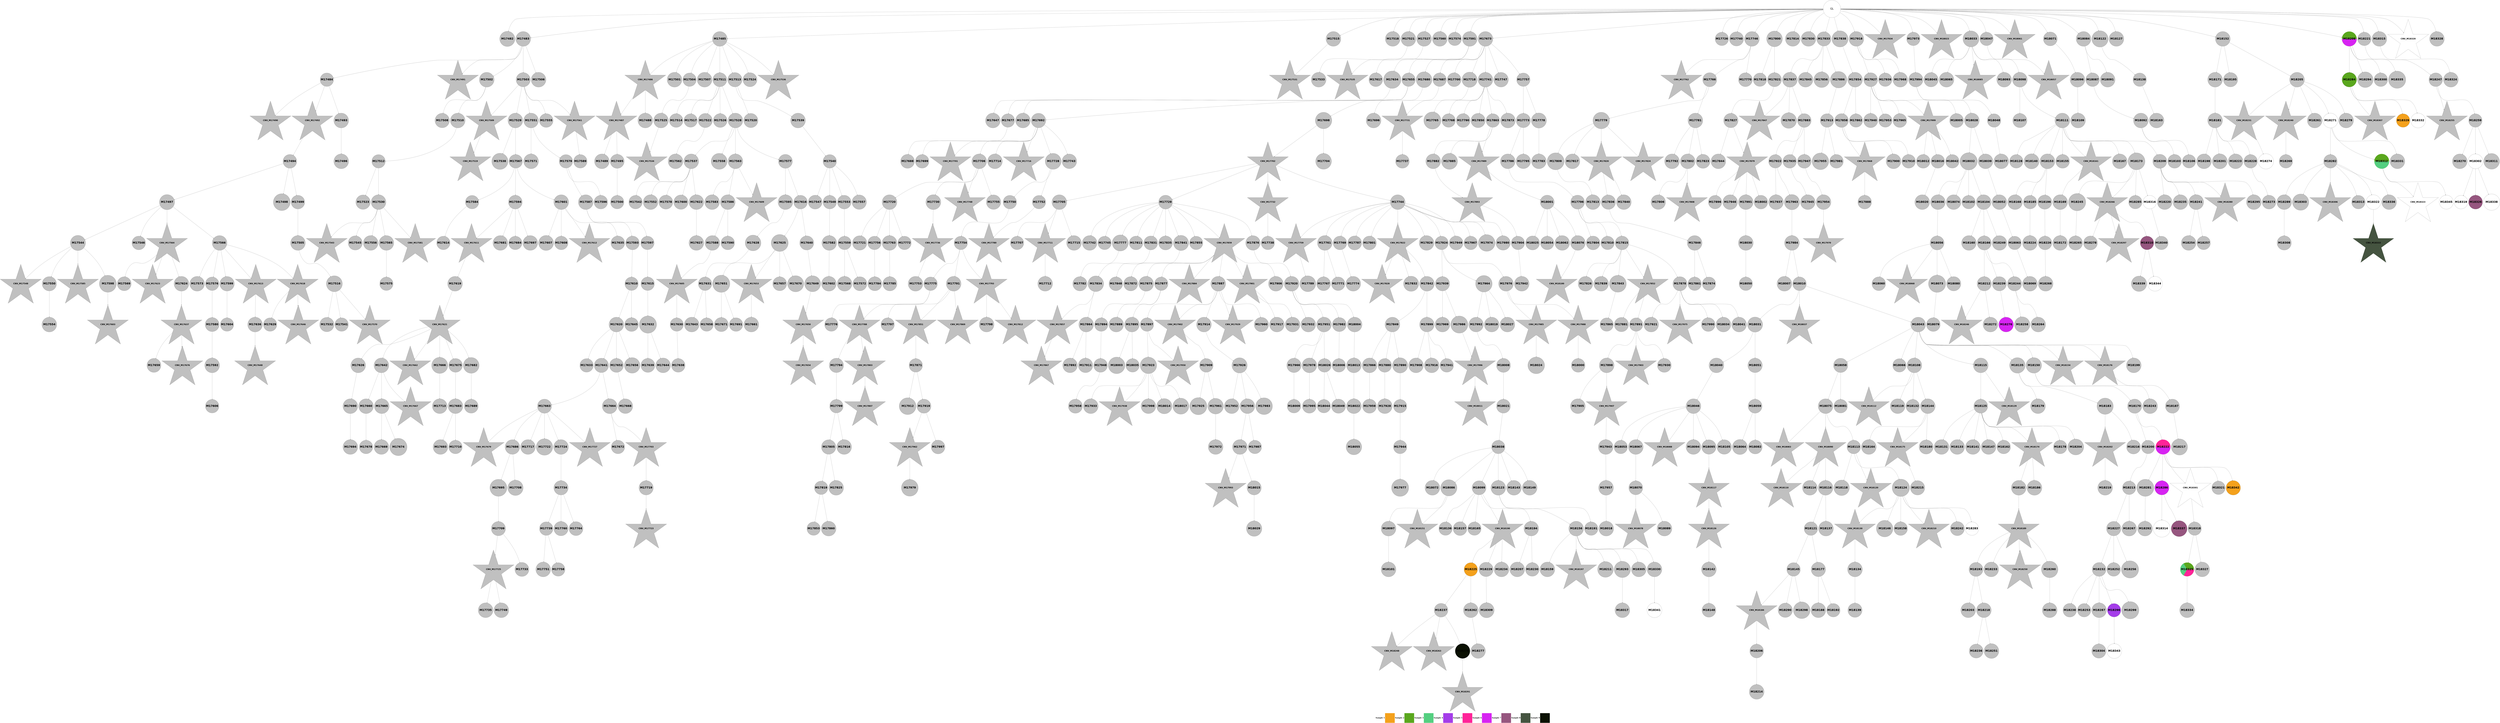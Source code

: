 digraph G { 
rankdir=TB;
17490 -> 17491;
17490 -> 17492;
17490 -> 17494;
17490 -> 17524;
17490 -> 17527;
17490 -> 17530;
17490 -> 17536;
17490 -> 17569;
17490 -> 17583;
17490 -> 17600;
17490 -> 17682;
17490 -> 17735;
17490 -> 17749;
17490 -> 17755;
17490 -> 17809;
17490 -> 17823;
17490 -> 17839;
17490 -> 17842;
17490 -> 17847;
17490 -> 17927;
17490 -> 17943;
17490 -> 17982;
17490 -> 18032;
17490 -> 18042;
17490 -> 18056;
17490 -> 18070;
17490 -> 18080;
17490 -> 18093;
17490 -> 18131;
17490 -> 18136;
17490 -> 18161;
17490 -> 18217;
17490 -> 18230;
17490 -> 18324;
17490 -> 18329;
17490 -> 18337;
17492 -> 17493;
17492 -> 17500;
17492 -> 17511;
17492 -> 17512;
17492 -> 17515;
17493 -> 17499;
17493 -> 17501;
17493 -> 17502;
17494 -> 17495;
17494 -> 17510;
17494 -> 17513;
17494 -> 17516;
17494 -> 17520;
17494 -> 17522;
17494 -> 17533;
17494 -> 17545;
17495 -> 17496;
17495 -> 17497;
17496 -> 17498;
17496 -> 17504;
17501 -> 17503;
17502 -> 17505;
17503 -> 17506;
17503 -> 17507;
17503 -> 17508;
17504 -> 17509;
17506 -> 17553;
17506 -> 17555;
17506 -> 17573;
17506 -> 17575;
17508 -> 17514;
17511 -> 17517;
17511 -> 17519;
17512 -> 17518;
17512 -> 17538;
17512 -> 17560;
17512 -> 17564;
17512 -> 17570;
17513 -> 17534;
17514 -> 17525;
17518 -> 17528;
17519 -> 17521;
17520 -> 17523;
17520 -> 17526;
17520 -> 17531;
17520 -> 17535;
17520 -> 17537;
17521 -> 17532;
17521 -> 17539;
17522 -> 17529;
17522 -> 17548;
17524 -> 17540;
17525 -> 17541;
17525 -> 17550;
17525 -> 17579;
17530 -> 17542;
17531 -> 17571;
17534 -> 17543;
17536 -> 17544;
17537 -> 17546;
17537 -> 17567;
17537 -> 17572;
17537 -> 17586;
17538 -> 17547;
17538 -> 17576;
17539 -> 17552;
17539 -> 17554;
17539 -> 17565;
17539 -> 17574;
17539 -> 17590;
17546 -> 17551;
17546 -> 17561;
17546 -> 17587;
17546 -> 17609;
17546 -> 17631;
17548 -> 17549;
17549 -> 17556;
17549 -> 17558;
17549 -> 17562;
17549 -> 17566;
17553 -> 17557;
17553 -> 17559;
17553 -> 17594;
17553 -> 17607;
17558 -> 17591;
17559 -> 17563;
17560 -> 17580;
17560 -> 17588;
17562 -> 17568;
17568 -> 17577;
17568 -> 17581;
17570 -> 17598;
17572 -> 17592;
17572 -> 17595;
17572 -> 17618;
17573 -> 17578;
17573 -> 17632;
17573 -> 17633;
17574 -> 17584;
17575 -> 17582;
17575 -> 17585;
17575 -> 17608;
17575 -> 17622;
17575 -> 17627;
17576 -> 17593;
17576 -> 17603;
17576 -> 17610;
17585 -> 17589;
17586 -> 17604;
17586 -> 17625;
17588 -> 17596;
17588 -> 17605;
17589 -> 17601;
17591 -> 17611;
17593 -> 17623;
17595 -> 17597;
17595 -> 17599;
17596 -> 17602;
17596 -> 17606;
17597 -> 17614;
17600 -> 17626;
17600 -> 17643;
17600 -> 17664;
17601 -> 17615;
17602 -> 17619;
17603 -> 17620;
17603 -> 17690;
17603 -> 17693;
17603 -> 17706;
17604 -> 17637;
17606 -> 17624;
17607 -> 17612;
17608 -> 17613;
17610 -> 17616;
17610 -> 17617;
17610 -> 17621;
17610 -> 17644;
17614 -> 17639;
17619 -> 17629;
17619 -> 17654;
17620 -> 17628;
17622 -> 17645;
17624 -> 17641;
17625 -> 17634;
17625 -> 17649;
17627 -> 17638;
17627 -> 17655;
17628 -> 17630;
17629 -> 17642;
17629 -> 17650;
17629 -> 17661;
17629 -> 17665;
17630 -> 17635;
17630 -> 17651;
17630 -> 17671;
17630 -> 17675;
17630 -> 17684;
17630 -> 17691;
17631 -> 17636;
17633 -> 17646;
17634 -> 17660;
17634 -> 17662;
17634 -> 17666;
17634 -> 17679;
17635 -> 17699;
17637 -> 17640;
17639 -> 17647;
17640 -> 17652;
17640 -> 17667;
17641 -> 17648;
17641 -> 17653;
17643 -> 17656;
17645 -> 17657;
17646 -> 17668;
17646 -> 17685;
17649 -> 17658;
17650 -> 17672;
17650 -> 17673;
17651 -> 17669;
17651 -> 17674;
17651 -> 17676;
17658 -> 17659;
17659 -> 17663;
17660 -> 17680;
17660 -> 17700;
17661 -> 17677;
17662 -> 17670;
17664 -> 17686;
17664 -> 17694;
17664 -> 17701;
17669 -> 17687;
17672 -> 17688;
17672 -> 17695;
17672 -> 17726;
17672 -> 17731;
17672 -> 17733;
17672 -> 17736;
17673 -> 17681;
17673 -> 17712;
17674 -> 17678;
17674 -> 17683;
17675 -> 17722;
17682 -> 17689;
17682 -> 17696;
17682 -> 17709;
17682 -> 17727;
17682 -> 17750;
17682 -> 17756;
17682 -> 17766;
17684 -> 17692;
17686 -> 17697;
17689 -> 17707;
17691 -> 17698;
17692 -> 17702;
17692 -> 17719;
17695 -> 17704;
17695 -> 17717;
17696 -> 17705;
17699 -> 17703;
17701 -> 17708;
17701 -> 17710;
17701 -> 17715;
17701 -> 17723;
17701 -> 17725;
17701 -> 17737;
17701 -> 17752;
17704 -> 17718;
17707 -> 17711;
17707 -> 17713;
17711 -> 17714;
17711 -> 17738;
17711 -> 17741;
17711 -> 17753;
17712 -> 17728;
17714 -> 17716;
17714 -> 17720;
17714 -> 17724;
17715 -> 17729;
17715 -> 17739;
17715 -> 17757;
17715 -> 17764;
17718 -> 17734;
17718 -> 17742;
17720 -> 17721;
17727 -> 17740;
17728 -> 17732;
17729 -> 17730;
17729 -> 17765;
17729 -> 17772;
17729 -> 17781;
17733 -> 17743;
17734 -> 17744;
17734 -> 17758;
17737 -> 17759;
17737 -> 17761;
17738 -> 17751;
17738 -> 17754;
17738 -> 17786;
17738 -> 17820;
17738 -> 17840;
17738 -> 17844;
17738 -> 17850;
17738 -> 17864;
17738 -> 17868;
17738 -> 17885;
17739 -> 17745;
17740 -> 17746;
17741 -> 17747;
17743 -> 17748;
17743 -> 17769;
17743 -> 17773;
17745 -> 17762;
17748 -> 17760;
17748 -> 17767;
17750 -> 17774;
17750 -> 17777;
17750 -> 17799;
17750 -> 17859;
17750 -> 17872;
17750 -> 17882;
17753 -> 17768;
17753 -> 17770;
17753 -> 17778;
17753 -> 17796;
17753 -> 17810;
17753 -> 17831;
17753 -> 17838;
17753 -> 17933;
17753 -> 17958;
17753 -> 17976;
17753 -> 17983;
17753 -> 17989;
17755 -> 17771;
17755 -> 17775;
17755 -> 17779;
17759 -> 17763;
17761 -> 17789;
17763 -> 17784;
17763 -> 17800;
17763 -> 17802;
17765 -> 17793;
17766 -> 17782;
17766 -> 17787;
17768 -> 17798;
17770 -> 17776;
17770 -> 17780;
17772 -> 17794;
17775 -> 17788;
17775 -> 17790;
17778 -> 17783;
17782 -> 17795;
17782 -> 17804;
17784 -> 17785;
17784 -> 17797;
17786 -> 17791;
17787 -> 17792;
17788 -> 17818;
17788 -> 17826;
17788 -> 17829;
17788 -> 17833;
17790 -> 17801;
17790 -> 17811;
17790 -> 17832;
17795 -> 17805;
17797 -> 17803;
17797 -> 17812;
17800 -> 17806;
17800 -> 17860;
17800 -> 17878;
17802 -> 17807;
17802 -> 17821;
17803 -> 17808;
17805 -> 17813;
17805 -> 17819;
17805 -> 17824;
17808 -> 17814;
17808 -> 17825;
17809 -> 17827;
17809 -> 17830;
17811 -> 17815;
17811 -> 17817;
17812 -> 17816;
17814 -> 17828;
17814 -> 17834;
17818 -> 17822;
17824 -> 17835;
17824 -> 17848;
17824 -> 17852;
17824 -> 17861;
17824 -> 17887;
17828 -> 17862;
17828 -> 17869;
17829 -> 17845;
17829 -> 17849;
17830 -> 17836;
17831 -> 17837;
17831 -> 17841;
17831 -> 17851;
17836 -> 17853;
17836 -> 17888;
17840 -> 17843;
17842 -> 17846;
17842 -> 17854;
17842 -> 17865;
17842 -> 17895;
17843 -> 17866;
17843 -> 17873;
17845 -> 17855;
17846 -> 17856;
17846 -> 17879;
17846 -> 17892;
17847 -> 17863;
17850 -> 17857;
17851 -> 17858;
17851 -> 17908;
17852 -> 17874;
17855 -> 17870;
17855 -> 17883;
17858 -> 17875;
17858 -> 17889;
17858 -> 17899;
17860 -> 17880;
17861 -> 17890;
17861 -> 17900;
17863 -> 17867;
17863 -> 17871;
17866 -> 17876;
17867 -> 17877;
17867 -> 17909;
17867 -> 17919;
17868 -> 17881;
17868 -> 17884;
17868 -> 17886;
17868 -> 17893;
17868 -> 17896;
17868 -> 17910;
17868 -> 17915;
17872 -> 17891;
17872 -> 17894;
17872 -> 17998;
17873 -> 17901;
17873 -> 17920;
17875 -> 17968;
17877 -> 17897;
17880 -> 17921;
17880 -> 17928;
17884 -> 17903;
17885 -> 17929;
17886 -> 17898;
17886 -> 17904;
17887 -> 17930;
17887 -> 17984;
17887 -> 17999;
17887 -> 18043;
17887 -> 18050;
17888 -> 17905;
17888 -> 17955;
17888 -> 18000;
17888 -> 18011;
17889 -> 17937;
17891 -> 17902;
17892 -> 17931;
17892 -> 17944;
17892 -> 17956;
17895 -> 17922;
17896 -> 17906;
17896 -> 17911;
17896 -> 17923;
17896 -> 17938;
17896 -> 17969;
17899 -> 17924;
17900 -> 17907;
17900 -> 17912;
17900 -> 17939;
17902 -> 17913;
17903 -> 17957;
17904 -> 18012;
17904 -> 18044;
17906 -> 17932;
17906 -> 17959;
17907 -> 17914;
17907 -> 17916;
17908 -> 17917;
17908 -> 17925;
17908 -> 17950;
17910 -> 17926;
17910 -> 17940;
17911 -> 17918;
17913 -> 17951;
17916 -> 17952;
17918 -> 17934;
17918 -> 17970;
17922 -> 17964;
17922 -> 17990;
17923 -> 17935;
17924 -> 17953;
17927 -> 17936;
17927 -> 17945;
17927 -> 17977;
17928 -> 17971;
17928 -> 18006;
17929 -> 17941;
17929 -> 17960;
17929 -> 17991;
17929 -> 18013;
17931 -> 17946;
17931 -> 17972;
17932 -> 17942;
17932 -> 17947;
17932 -> 18007;
17932 -> 18023;
17932 -> 18026;
17933 -> 17948;
17933 -> 17973;
17933 -> 17985;
17935 -> 17961;
17935 -> 17965;
17935 -> 17992;
17936 -> 17949;
17936 -> 17962;
17936 -> 17974;
17936 -> 18008;
17936 -> 18014;
17944 -> 17954;
17948 -> 17978;
17948 -> 17995;
17952 -> 17966;
17953 -> 17986;
17956 -> 17963;
17957 -> 17967;
17960 -> 17975;
17960 -> 17987;
17960 -> 18035;
17963 -> 17979;
17965 -> 17980;
17965 -> 17996;
17966 -> 18027;
17970 -> 17981;
17971 -> 17988;
17972 -> 17993;
17973 -> 18001;
17973 -> 18028;
17973 -> 18036;
17975 -> 18018;
17980 -> 18002;
17980 -> 18024;
17982 -> 18003;
17985 -> 17994;
17985 -> 17997;
17987 -> 18004;
17991 -> 18015;
17993 -> 18016;
17993 -> 18019;
17994 -> 18033;
17995 -> 18005;
17997 -> 18009;
17998 -> 18010;
18000 -> 18039;
18001 -> 18017;
18003 -> 18037;
18003 -> 18057;
18005 -> 18020;
18008 -> 18021;
18008 -> 18025;
18008 -> 18051;
18010 -> 18034;
18010 -> 18063;
18010 -> 18071;
18010 -> 18085;
18013 -> 18022;
18017 -> 18030;
18019 -> 18040;
18019 -> 18046;
18019 -> 18052;
18022 -> 18031;
18024 -> 18038;
18025 -> 18029;
18030 -> 18047;
18031 -> 18064;
18035 -> 18053;
18035 -> 18058;
18037 -> 18041;
18037 -> 18048;
18039 -> 18059;
18040 -> 18049;
18040 -> 18060;
18041 -> 18045;
18041 -> 18083;
18041 -> 18111;
18041 -> 18113;
18042 -> 18054;
18042 -> 18074;
18042 -> 18094;
18042 -> 18102;
18042 -> 18107;
18045 -> 18065;
18047 -> 18081;
18047 -> 18095;
18047 -> 18108;
18047 -> 18132;
18047 -> 18152;
18047 -> 18158;
18048 -> 18061;
18049 -> 18055;
18052 -> 18067;
18052 -> 18075;
18052 -> 18117;
18052 -> 18124;
18052 -> 18144;
18052 -> 18159;
18052 -> 18163;
18052 -> 18185;
18052 -> 18208;
18055 -> 18062;
18055 -> 18076;
18055 -> 18097;
18055 -> 18103;
18055 -> 18104;
18055 -> 18114;
18056 -> 18066;
18057 -> 18086;
18060 -> 18068;
18061 -> 18072;
18065 -> 18069;
18065 -> 18077;
18065 -> 18082;
18065 -> 18089;
18067 -> 18084;
18067 -> 18090;
18068 -> 18073;
18068 -> 18091;
18072 -> 18078;
18076 -> 18079;
18079 -> 18087;
18079 -> 18098;
18080 -> 18105;
18082 -> 18088;
18084 -> 18092;
18084 -> 18099;
18084 -> 18122;
18085 -> 18109;
18093 -> 18096;
18093 -> 18100;
18095 -> 18106;
18095 -> 18160;
18096 -> 18101;
18099 -> 18119;
18099 -> 18123;
18099 -> 18125;
18101 -> 18112;
18101 -> 18115;
18104 -> 18126;
18105 -> 18118;
18106 -> 18110;
18107 -> 18116;
18107 -> 18120;
18108 -> 18145;
18108 -> 18166;
18108 -> 18174;
18108 -> 18199;
18108 -> 18203;
18113 -> 18169;
18113 -> 18175;
18113 -> 18258;
18117 -> 18121;
18117 -> 18128;
18117 -> 18141;
18117 -> 18153;
18120 -> 18137;
18120 -> 18149;
18120 -> 18162;
18120 -> 18164;
18120 -> 18170;
18120 -> 18176;
18120 -> 18182;
18120 -> 18218;
18122 -> 18127;
18122 -> 18129;
18122 -> 18133;
18124 -> 18134;
18124 -> 18138;
18125 -> 18130;
18125 -> 18146;
18126 -> 18135;
18130 -> 18154;
18130 -> 18186;
18131 -> 18147;
18132 -> 18165;
18132 -> 18200;
18133 -> 18139;
18133 -> 18155;
18133 -> 18167;
18133 -> 18219;
18133 -> 18251;
18133 -> 18292;
18134 -> 18140;
18134 -> 18142;
18134 -> 18150;
18134 -> 18156;
18134 -> 18171;
18134 -> 18183;
18134 -> 18187;
18134 -> 18213;
18135 -> 18151;
18139 -> 18143;
18143 -> 18148;
18144 -> 18188;
18144 -> 18192;
18147 -> 18172;
18151 -> 18157;
18153 -> 18173;
18153 -> 18184;
18153 -> 18189;
18154 -> 18193;
18154 -> 18299;
18154 -> 18307;
18159 -> 18179;
18159 -> 18252;
18161 -> 18180;
18161 -> 18204;
18161 -> 18214;
18162 -> 18177;
18162 -> 18194;
18162 -> 18205;
18165 -> 18168;
18165 -> 18206;
18165 -> 18220;
18165 -> 18302;
18165 -> 18314;
18165 -> 18339;
18170 -> 18178;
18175 -> 18221;
18175 -> 18248;
18175 -> 18253;
18178 -> 18181;
18179 -> 18209;
18179 -> 18231;
18180 -> 18190;
18182 -> 18254;
18182 -> 18275;
18182 -> 18294;
18182 -> 18325;
18183 -> 18191;
18183 -> 18195;
18184 -> 18224;
18185 -> 18196;
18186 -> 18197;
18186 -> 18201;
18190 -> 18207;
18190 -> 18210;
18190 -> 18232;
18190 -> 18237;
18191 -> 18198;
18192 -> 18211;
18192 -> 18225;
18193 -> 18215;
18194 -> 18233;
18196 -> 18226;
18198 -> 18202;
18198 -> 18242;
18198 -> 18259;
18198 -> 18269;
18199 -> 18234;
18199 -> 18238;
18199 -> 18243;
18202 -> 18212;
18202 -> 18227;
18203 -> 18216;
18203 -> 18239;
18205 -> 18235;
18209 -> 18222;
18211 -> 18228;
18214 -> 18240;
18214 -> 18249;
18214 -> 18270;
18214 -> 18280;
18214 -> 18288;
18215 -> 18223;
18217 -> 18293;
18217 -> 18303;
18217 -> 18309;
18217 -> 18344;
18218 -> 18229;
18218 -> 18244;
18218 -> 18250;
18218 -> 18289;
18218 -> 18304;
18221 -> 18255;
18221 -> 18281;
18222 -> 18236;
18222 -> 18276;
18227 -> 18245;
18227 -> 18260;
18230 -> 18256;
18231 -> 18290;
18231 -> 18295;
18231 -> 18310;
18231 -> 18330;
18231 -> 18351;
18234 -> 18246;
18234 -> 18271;
18235 -> 18277;
18236 -> 18241;
18236 -> 18261;
18236 -> 18265;
18237 -> 18282;
18238 -> 18318;
18240 -> 18283;
18241 -> 18247;
18241 -> 18262;
18241 -> 18296;
18241 -> 18305;
18241 -> 18308;
18246 -> 18257;
18246 -> 18272;
18246 -> 18284;
18248 -> 18285;
18249 -> 18278;
18250 -> 18263;
18250 -> 18266;
18253 -> 18267;
18253 -> 18273;
18254 -> 18274;
18256 -> 18264;
18256 -> 18268;
18268 -> 18279;
18268 -> 18311;
18268 -> 18320;
18269 -> 18297;
18271 -> 18286;
18275 -> 18287;
18275 -> 18306;
18275 -> 18319;
18280 -> 18291;
18280 -> 18321;
18280 -> 18340;
18284 -> 18300;
18290 -> 18301;
18291 -> 18298;
18291 -> 18312;
18291 -> 18315;
18291 -> 18322;
18291 -> 18331;
18291 -> 18345;
18293 -> 18316;
18293 -> 18338;
18293 -> 18341;
18295 -> 18323;
18295 -> 18346;
18296 -> 18313;
18298 -> 18317;
18302 -> 18326;
18305 -> 18352;
18310 -> 18327;
18311 -> 18328;
18311 -> 18335;
18311 -> 18347;
18319 -> 18348;
18319 -> 18353;
18321 -> 18332;
18321 -> 18354;
18324 -> 18333;
18325 -> 18349;
18327 -> 18334;
18327 -> 18336;
18331 -> 18342;
18334 -> 18343;
18339 -> 18350;
17680 [shape=circle style=filled fillcolor=grey fontname="helvetica-bold" fontsize=56 label="M17671" width=2.4 height=2 ];
17926 [shape=circle style=filled fillcolor=grey fontname="helvetica-bold" fontsize=56 label="M17917" width=0.22 height=2 ];
18185 [shape=star style=filled fillcolor=grey fontname="helvetica-bold" fontsize=42 label="CNV_M18176"];
17569 [shape=circle style=filled fillcolor=grey fontname="helvetica-bold" fontsize=56 label="M17560" width=1.98 height=2 ];
17823 [shape=circle style=filled fillcolor=grey fontname="helvetica-bold" fontsize=56 label="M17814" width=1.73 height=2 ];
17851 [shape=circle style=filled fillcolor=grey fontname="helvetica-bold" fontsize=56 label="M17842" width=0.08 height=2 ];
17845 [shape=circle style=filled fillcolor=grey fontname="helvetica-bold" fontsize=56 label="M17836" width=2.21 height=2 ];
17934 [shape=circle style=filled fillcolor=grey fontname="helvetica-bold" fontsize=56 label="M17925" width=4.92 height=2 ];
18178 [shape=circle style=filled fillcolor=grey fontname="helvetica-bold" fontsize=56 label="M18169" width=4.27 height=2 ];
17655 [shape=star style=filled fillcolor=grey fontname="helvetica-bold" fontsize=42 label="CNV_M17646"];
17737 [shape=circle style=filled fillcolor=grey fontname="helvetica-bold" fontsize=56 label="M17728" width=4.57 height=2 ];
17808 [shape=circle style=filled fillcolor=grey fontname="helvetica-bold" fontsize=56 label="M17799" width=3.35 height=2 ];
17609 [shape=circle style=filled fillcolor=grey fontname="helvetica-bold" fontsize=56 label="M17600" width=2.22 height=2 ];
18154 [shape=circle style=filled fillcolor=grey fontname="helvetica-bold" fontsize=56 label="M18145" width=3.17 height=2 ];
17594 [shape=star style=filled fillcolor=grey fontname="helvetica-bold" fontsize=42 label="CNV_M17585"];
17747 [shape=circle style=filled fillcolor=grey fontname="helvetica-bold" fontsize=56 label="M17738" width=3.56 height=2 ];
17675 [shape=circle style=filled fillcolor=grey fontname="helvetica-bold" fontsize=56 label="M17666" width=4.62 height=2 ];
17989 [shape=circle style=filled fillcolor=grey fontname="helvetica-bold" fontsize=56 label="M17980" width=2.19 height=2 ];
18071 [shape=circle style=filled fillcolor=grey fontname="helvetica-bold" fontsize=56 label="M18062" width=1.14 height=2 ];
18309 [shape=circle style=filled fillcolor=grey fontname="helvetica-bold" fontsize=56 label="M18300" width=3.11 height=2 ];
17919 [shape=circle style=filled fillcolor=grey fontname="helvetica-bold" fontsize=56 label="M17910" width=3.02 height=2 ];
18161 [shape=circle style=filled fillcolor=grey fontname="helvetica-bold" fontsize=56 label="M18152" width=1.41 height=2 ];
17832 [shape=circle style=filled fillcolor=grey fontname="helvetica-bold" fontsize=56 label="M17823" width=2.52 height=2 ];
17825 [shape=circle style=filled fillcolor=grey fontname="helvetica-bold" fontsize=56 label="M17816" width=0.73 height=2 ];
17638 [shape=circle style=filled fillcolor=grey fontname="helvetica-bold" fontsize=56 label="M17629" width=3.53 height=2 ];
18034 [shape=circle style=filled fillcolor=grey fontname="helvetica-bold" fontsize=56 label="M18025" width=2.5 height=2 ];
18035 [shape=circle style=filled fillcolor=grey fontname="helvetica-bold" fontsize=56 label="M18026" width=3.17 height=2 ];
17719 [shape=circle style=filled fillcolor=grey fontname="helvetica-bold" fontsize=56 label="M17710" width=3.33 height=2 ];
18167 [shape=circle style=filled fillcolor=grey fontname="helvetica-bold" fontsize=56 label="M18158" width=3.09 height=2 ];
18056 [shape=circle style=filled fillcolor=grey fontname="helvetica-bold" fontsize=56 label="M18047" width=3.67 height=2 ];
17933 [shape=circle style=filled fillcolor=grey fontname="helvetica-bold" fontsize=56 label="M17924" width=3.51 height=2 ];
18248 [shape=circle style=filled fillcolor=grey fontname="helvetica-bold" fontsize=56 label="M18239" width=2.32 height=2 ];
18306 [shape=star style=filled fillcolor=grey fontname="helvetica-bold" fontsize=42 label="CNV_M18297"];
17907 [shape=circle style=filled fillcolor=grey fontname="helvetica-bold" fontsize=56 label="M17898" width=1.37 height=2 ];
17645 [shape=circle style=filled fillcolor=grey fontname="helvetica-bold" fontsize=56 label="M17636" width=1.58 height=2 ];
17588 [shape=circle style=filled fillcolor=grey fontname="helvetica-bold" fontsize=56 label="M17579" width=3.4 height=2 ];
17543 [shape=star style=filled fillcolor=grey fontname="helvetica-bold" fontsize=42 label="CNV_M17534"];
17984 [shape=star style=filled fillcolor=grey fontname="helvetica-bold" fontsize=42 label="CNV_M17975"];
18181 [shape=circle style=filled fillcolor=grey fontname="helvetica-bold" fontsize=56 label="M18172" width=0.06 height=2 ];
18284 [shape=circle style=filled fillcolor="#0b1103" fontname="helvetica-bold" fontsize=56 label="M18275" width=0.28 height=2 ];
17778 [shape=circle style=filled fillcolor=grey fontname="helvetica-bold" fontsize=56 label="M17769" width=2.97 height=2 ];
18111 [shape=circle style=filled fillcolor=grey fontname="helvetica-bold" fontsize=56 label="M18102" width=3.54 height=2 ];
17695 [shape=circle style=filled fillcolor=grey fontname="helvetica-bold" fontsize=56 label="M17686" width=2.1 height=2 ];
17668 [shape=circle style=filled fillcolor=grey fontname="helvetica-bold" fontsize=56 label="M17659" width=4.02 height=2 ];
17888 [shape=star style=filled fillcolor=grey fontname="helvetica-bold" fontsize=42 label="CNV_M17879"];
17784 [shape=circle style=filled fillcolor=grey fontname="helvetica-bold" fontsize=56 label="M17775" width=3.22 height=2 ];
17852 [shape=circle style=filled fillcolor=grey fontname="helvetica-bold" fontsize=56 label="M17843" width=4.85 height=2 ];
17896 [shape=circle style=filled fillcolor=grey fontname="helvetica-bold" fontsize=56 label="M17887" width=1.13 height=2 ];
18073 [shape=circle style=filled fillcolor=grey fontname="helvetica-bold" fontsize=56 label="M18064" width=4.32 height=2 ];
17762 [shape=circle style=filled fillcolor=grey fontname="helvetica-bold" fontsize=56 label="M17753" width=0.16 height=2 ];
18308 [shape=circle style=filled fillcolor=grey fontname="helvetica-bold" fontsize=56 label="M18299" width=4.95 height=2 ];
18194 [shape=circle style=filled fillcolor=grey fontname="helvetica-bold" fontsize=56 label="M18185" width=3.48 height=2 ];
17783 [shape=circle style=filled fillcolor=grey fontname="helvetica-bold" fontsize=56 label="M17774" width=0.85 height=2 ];
17944 [shape=circle style=filled fillcolor=grey fontname="helvetica-bold" fontsize=56 label="M17935" width=3.09 height=2 ];
18036 [shape=circle style=filled fillcolor=grey fontname="helvetica-bold" fontsize=56 label="M18027" width=1.78 height=2 ];
17751 [shape=circle style=filled fillcolor=grey fontname="helvetica-bold" fontsize=56 label="M17742" width=4.23 height=2 ];
17836 [shape=circle style=filled fillcolor=grey fontname="helvetica-bold" fontsize=56 label="M17827" width=4.13 height=2 ];
17797 [shape=star style=filled fillcolor=grey fontname="helvetica-bold" fontsize=42 label="CNV_M17788"];
17548 [shape=circle style=filled fillcolor=grey fontname="helvetica-bold" fontsize=56 label="M17539" width=0.53 height=2 ];
17767 [shape=circle style=filled fillcolor=grey fontname="helvetica-bold" fontsize=56 label="M17758" width=3.44 height=2 ];
17745 [shape=star style=filled fillcolor=grey fontname="helvetica-bold" fontsize=42 label="CNV_M17736"];
17905 [shape=circle style=filled fillcolor=grey fontname="helvetica-bold" fontsize=56 label="M17896" width=3.5 height=2 ];
18105 [shape=circle style=filled fillcolor=grey fontname="helvetica-bold" fontsize=56 label="M18096" width=1.35 height=2 ];
18253 [shape=circle style=filled fillcolor=grey fontname="helvetica-bold" fontsize=56 label="M18244" width=2.28 height=2 ];
17701 [shape=circle style=filled fillcolor=grey fontname="helvetica-bold" fontsize=56 label="M17692" width=4.16 height=2 ];
17497 [shape=circle style=filled fillcolor=grey fontname="helvetica-bold" fontsize=56 label="M17488" width=0.1 height=2 ];
18139 [shape=star style=filled fillcolor=grey fontname="helvetica-bold" fontsize=42 label="CNV_M18130"];
17881 [shape=circle style=filled fillcolor=grey fontname="helvetica-bold" fontsize=56 label="M17872" width=2.32 height=2 ];
18163 [shape=star style=filled fillcolor=grey fontname="helvetica-bold" fontsize=42 label="CNV_M18154"];
17785 [shape=circle style=filled fillcolor=grey fontname="helvetica-bold" fontsize=56 label="M17776" width=3.54 height=2 ];
17893 [shape=star style=filled fillcolor=grey fontname="helvetica-bold" fontsize=42 label="CNV_M17884"];
18353 [shape=circle style=filled fillcolor=white fontname="helvetica-bold" fontsize=56 label="M18344" width=1.2 height=2 ];
18257 [shape=star style=filled fillcolor=grey fontname="helvetica-bold" fontsize=42 label="CNV_M18248"];
18069 [shape=circle style=filled fillcolor=grey fontname="helvetica-bold" fontsize=56 label="M18060" width=2.91 height=2 ];
17807 [shape=circle style=filled fillcolor=grey fontname="helvetica-bold" fontsize=56 label="M17798" width=0.41 height=2 ];
18312 [shape=circle style=filled fillcolor=grey fontname="helvetica-bold" fontsize=56 label="M18303" width=4.68 height=2 ];
17728 [shape=circle style=filled fillcolor=grey fontname="helvetica-bold" fontsize=56 label="M17719" width=2.26 height=2 ];
17494 [shape=circle style=filled fillcolor=grey fontname="helvetica-bold" fontsize=56 label="M17485" width=0.19 height=2 ];
18114 [shape=circle style=filled fillcolor=grey fontname="helvetica-bold" fontsize=56 label="M18105" width=2.14 height=2 ];
18103 [shape=circle style=filled fillcolor=grey fontname="helvetica-bold" fontsize=56 label="M18094" width=2.02 height=2 ];
17966 [shape=circle style=filled fillcolor=grey fontname="helvetica-bold" fontsize=56 label="M17957" width=1.81 height=2 ];
17652 [shape=circle style=filled fillcolor=grey fontname="helvetica-bold" fontsize=56 label="M17643" width=1.64 height=2 ];
18301 [shape=circle style=filled fillcolor=grey fontname="helvetica-bold" fontsize=56 label="M18292" width=1.5 height=2 ];
17983 [shape=circle style=filled fillcolor=grey fontname="helvetica-bold" fontsize=56 label="M17974" width=4.79 height=2 ];
17779 [shape=circle style=filled fillcolor=grey fontname="helvetica-bold" fontsize=56 label="M17770" width=2.7 height=2 ];
17677 [shape=circle style=filled fillcolor=grey fontname="helvetica-bold" fontsize=56 label="M17668" width=2.05 height=2 ];
18011 [shape=circle style=filled fillcolor=grey fontname="helvetica-bold" fontsize=56 label="M18002" width=2.94 height=2 ];
18200 [shape=circle style=filled fillcolor=grey fontname="helvetica-bold" fontsize=56 label="M18191" width=3.57 height=2 ];
17647 [shape=circle style=filled fillcolor=grey fontname="helvetica-bold" fontsize=56 label="M17638" width=3.01 height=2 ];
17804 [shape=circle style=filled fillcolor=grey fontname="helvetica-bold" fontsize=56 label="M17795" width=2.12 height=2 ];
17549 [shape=circle style=filled fillcolor=grey fontname="helvetica-bold" fontsize=56 label="M17540" width=3.34 height=2 ];
17732 [shape=star style=filled fillcolor=grey fontname="helvetica-bold" fontsize=42 label="CNV_M17723"];
17552 [shape=star style=filled fillcolor=grey fontname="helvetica-bold" fontsize=42 label="CNV_M17543"];
17670 [shape=circle style=filled fillcolor=grey fontname="helvetica-bold" fontsize=56 label="M17661" width=0.41 height=2 ];
17533 [shape=circle style=filled fillcolor=grey fontname="helvetica-bold" fontsize=56 label="M17524" width=2.49 height=2 ];
17945 [shape=circle style=filled fillcolor=grey fontname="helvetica-bold" fontsize=56 label="M17936" width=3.86 height=2 ];
18187 [shape=circle style=filled fillcolor=grey fontname="helvetica-bold" fontsize=56 label="M18178" width=3.27 height=2 ];
17525 [shape=circle style=filled fillcolor=grey fontname="helvetica-bold" fontsize=56 label="M17516" width=4.59 height=2 ];
17916 [shape=star style=filled fillcolor=grey fontname="helvetica-bold" fontsize=42 label="CNV_M17907"];
17540 [shape=star style=filled fillcolor=grey fontname="helvetica-bold" fontsize=42 label="CNV_M17531"];
17872 [shape=circle style=filled fillcolor=grey fontname="helvetica-bold" fontsize=56 label="M17863" width=3.25 height=2 ];
18287 [shape=circle style=filled fillcolor=grey fontname="helvetica-bold" fontsize=56 label="M18278" width=2.59 height=2 ];
18138 [shape=star style=filled fillcolor=grey fontname="helvetica-bold" fontsize=42 label="CNV_M18129"];
17766 [shape=circle style=filled fillcolor=grey fontname="helvetica-bold" fontsize=56 label="M17757" width=3.67 height=2 ];
17617 [shape=circle style=filled fillcolor=grey fontname="helvetica-bold" fontsize=56 label="M17608" width=3.3 height=2 ];
17733 [shape=circle style=filled fillcolor=grey fontname="helvetica-bold" fontsize=56 label="M17724" width=1.79 height=2 ];
17679 [shape=circle style=filled fillcolor=grey fontname="helvetica-bold" fontsize=56 label="M17670" width=4.64 height=2 ];
18207 [shape=circle style=filled fillcolor=grey fontname="helvetica-bold" fontsize=56 label="M18198" width=0.68 height=2 ];
18349 [shape=circle style=filled fillcolor=grey fontname="helvetica-bold" fontsize=56 label="M18340" width=3.58 height=2 ];
17523 [shape=circle style=filled fillcolor=grey fontname="helvetica-bold" fontsize=56 label="M17514" width=2.89 height=2 ];
18053 [shape=circle style=filled fillcolor=grey fontname="helvetica-bold" fontsize=56 label="M18044" width=3.76 height=2 ];
17491 [shape=circle style=filled fillcolor=grey fontname="helvetica-bold" fontsize=56 label="M17482" width=4.36 height=2 ];
18345 [shape=circle style=filled fillcolor=grey fontname="helvetica-bold" fontsize=56 label="M18336" width=1.14 height=2 ];
18028 [shape=circle style=filled fillcolor=grey fontname="helvetica-bold" fontsize=56 label="M18019" width=1.04 height=2 ];
17643 [shape=circle style=filled fillcolor=grey fontname="helvetica-bold" fontsize=56 label="M17634" width=4.99 height=2 ];
18243 [shape=circle style=filled fillcolor=grey fontname="helvetica-bold" fontsize=56 label="M18234" width=1.3 height=2 ];
18051 [shape=circle style=filled fillcolor=grey fontname="helvetica-bold" fontsize=56 label="M18042" width=3.29 height=2 ];
17692 [shape=circle style=filled fillcolor=grey fontname="helvetica-bold" fontsize=56 label="M17683" width=0.66 height=2 ];
18303 [shape=circle style=filled fillcolor=grey fontname="helvetica-bold" fontsize=56 label="M18294" width=4.49 height=2 ];
17603 [shape=circle style=filled fillcolor=grey fontname="helvetica-bold" fontsize=56 label="M17594" width=2.83 height=2 ];
18070 [shape=star style=filled fillcolor=grey fontname="helvetica-bold" fontsize=42 label="CNV_M18061"];
18350 [shape=circle style=filled fillcolor=white fontname="helvetica-bold" fontsize=56 label="M18341" width=1.52 height=2 ];
18165 [shape=circle style=filled fillcolor=grey fontname="helvetica-bold" fontsize=56 label="M18156" width=1.12 height=2 ];
18294 [shape=circle style=filled fillcolor=grey fontname="helvetica-bold" fontsize=56 label="M18285" width=3.55 height=2 ];
18268 [shape=circle style=filled fillcolor=grey fontname="helvetica-bold" fontsize=56 label="M18259" width=3.76 height=2 ];
17541 [shape=circle style=filled fillcolor=grey fontname="helvetica-bold" fontsize=56 label="M17532" width=2.23 height=2 ];
17799 [shape=circle style=filled fillcolor=grey fontname="helvetica-bold" fontsize=56 label="M17790" width=3.96 height=2 ];
17929 [shape=circle style=filled fillcolor=grey fontname="helvetica-bold" fontsize=56 label="M17920" width=0.6 height=2 ];
17771 [shape=star style=filled fillcolor=grey fontname="helvetica-bold" fontsize=42 label="CNV_M17762"];
17859 [shape=circle style=filled fillcolor=grey fontname="helvetica-bold" fontsize=56 label="M17850" width=4.1 height=2 ];
17810 [shape=circle style=filled fillcolor=grey fontname="helvetica-bold" fontsize=56 label="M17801" width=2.81 height=2 ];
17667 [shape=circle style=filled fillcolor=grey fontname="helvetica-bold" fontsize=56 label="M17658" width=3.65 height=2 ];
17689 [shape=circle style=filled fillcolor=grey fontname="helvetica-bold" fontsize=56 label="M17680" width=4.53 height=2 ];
18175 [shape=circle style=filled fillcolor=grey fontname="helvetica-bold" fontsize=56 label="M18166" width=2.4 height=2 ];
18047 [shape=circle style=filled fillcolor=grey fontname="helvetica-bold" fontsize=56 label="M18038" width=3.73 height=2 ];
17968 [shape=circle style=filled fillcolor=grey fontname="helvetica-bold" fontsize=56 label="M17959" width=2.46 height=2 ];
18003 [shape=circle style=filled fillcolor=grey fontname="helvetica-bold" fontsize=56 label="M17994" width=4.14 height=2 ];
17940 [shape=circle style=filled fillcolor=grey fontname="helvetica-bold" fontsize=56 label="M17931" width=0.65 height=2 ];
18338 [shape=circle style=filled fillcolor="#f4a11c" fontname="helvetica-bold" fontsize=56 label="M18329" width=3.57 height=2 ];
17754 [shape=circle style=filled fillcolor=grey fontname="helvetica-bold" fontsize=56 label="M17745" width=3.76 height=2 ];
17835 [shape=circle style=filled fillcolor=grey fontname="helvetica-bold" fontsize=56 label="M17826" width=2.04 height=2 ];
18314 [shape=circle style=filled fillcolor=grey fontname="helvetica-bold" fontsize=56 label="M18305" width=0.21 height=2 ];
17953 [shape=circle style=filled fillcolor=grey fontname="helvetica-bold" fontsize=56 label="M17944" width=3.75 height=2 ];
18137 [shape=circle style=filled fillcolor=grey fontname="helvetica-bold" fontsize=56 label="M18128" width=3.23 height=2 ];
18115 [shape=circle style=filled fillcolor=grey fontname="helvetica-bold" fontsize=56 label="M18106" width=3.81 height=2 ];
17997 [shape=star style=filled fillcolor=grey fontname="helvetica-bold" fontsize=42 label="CNV_M17988"];
17794 [shape=circle style=filled fillcolor=grey fontname="helvetica-bold" fontsize=56 label="M17785" width=4.09 height=2 ];
17700 [shape=circle style=filled fillcolor=grey fontname="helvetica-bold" fontsize=56 label="M17691" width=3.22 height=2 ];
18166 [shape=circle style=filled fillcolor=grey fontname="helvetica-bold" fontsize=56 label="M18157" width=2.83 height=2 ];
17780 [shape=circle style=filled fillcolor=grey fontname="helvetica-bold" fontsize=56 label="M17771" width=3.16 height=2 ];
17510 [shape=circle style=filled fillcolor=grey fontname="helvetica-bold" fontsize=56 label="M17501" width=1.04 height=2 ];
17605 [shape=circle style=filled fillcolor=grey fontname="helvetica-bold" fontsize=56 label="M17596" width=3.1 height=2 ];
17856 [shape=star style=filled fillcolor=grey fontname="helvetica-bold" fontsize=42 label="CNV_M17847"];
17760 [shape=circle style=filled fillcolor=grey fontname="helvetica-bold" fontsize=56 label="M17751" width=0.16 height=2 ];
17590 [shape=star style=filled fillcolor=grey fontname="helvetica-bold" fontsize=42 label="CNV_M17581"];
18020 [shape=star style=filled fillcolor=grey fontname="helvetica-bold" fontsize=42 label="CNV_M18011"];
18064 [shape=circle style=filled fillcolor=grey fontname="helvetica-bold" fontsize=56 label="M18055" width=4.47 height=2 ];
17566 [shape=circle style=filled fillcolor=grey fontname="helvetica-bold" fontsize=56 label="M17557" width=2.17 height=2 ];
18278 [shape=circle style=filled fillcolor=grey fontname="helvetica-bold" fontsize=56 label="M18269" width=3.27 height=2 ];
17855 [shape=circle style=filled fillcolor=grey fontname="helvetica-bold" fontsize=56 label="M17846" width=1.7 height=2 ];
17990 [shape=circle style=filled fillcolor=grey fontname="helvetica-bold" fontsize=56 label="M17981" width=2.98 height=2 ];
18085 [shape=circle style=filled fillcolor=grey fontname="helvetica-bold" fontsize=56 label="M18076" width=1.04 height=2 ];
17725 [shape=star style=filled fillcolor=grey fontname="helvetica-bold" fontsize=42 label="CNV_M17716"];
17636 [shape=circle style=filled fillcolor=grey fontname="helvetica-bold" fontsize=56 label="M17627" width=0.15 height=2 ];
17526 [shape=circle style=filled fillcolor=grey fontname="helvetica-bold" fontsize=56 label="M17517" width=3.76 height=2 ];
18332 [shape=star style=filled fillcolor=white fontname="helvetica-bold" fontsize=42 label="CNV_M18323"];
18238 [shape=circle style=filled fillcolor=grey fontname="helvetica-bold" fontsize=56 label="M18229" width=4.11 height=2 ];
17936 [shape=circle style=filled fillcolor=grey fontname="helvetica-bold" fontsize=56 label="M17927" width=2.6 height=2 ];
18262 [shape=circle style=filled fillcolor=grey fontname="helvetica-bold" fontsize=56 label="M18253" width=3.63 height=2 ];
17672 [shape=circle style=filled fillcolor=grey fontname="helvetica-bold" fontsize=56 label="M17663" width=4.06 height=2 ];
17546 [shape=circle style=filled fillcolor=grey fontname="helvetica-bold" fontsize=56 label="M17537" width=0.83 height=2 ];
18296 [shape=circle style=filled fillcolor=grey fontname="helvetica-bold" fontsize=56 label="M18287" width=1.43 height=2 ];
17570 [shape=star style=filled fillcolor=grey fontname="helvetica-bold" fontsize=42 label="CNV_M17561"];
18125 [shape=circle style=filled fillcolor=grey fontname="helvetica-bold" fontsize=56 label="M18116" width=1.79 height=2 ];
18009 [shape=circle style=filled fillcolor=grey fontname="helvetica-bold" fontsize=56 label="M18000" width=2.9 height=2 ];
18173 [shape=circle style=filled fillcolor=grey fontname="helvetica-bold" fontsize=56 label="M18164" width=0.62 height=2 ];
18106 [shape=circle style=filled fillcolor=grey fontname="helvetica-bold" fontsize=56 label="M18097" width=0.08 height=2 ];
18176 [shape=circle style=filled fillcolor=grey fontname="helvetica-bold" fontsize=56 label="M18167" width=0.81 height=2 ];
17914 [shape=circle style=filled fillcolor=grey fontname="helvetica-bold" fontsize=56 label="M17905" width=0.99 height=2 ];
17587 [shape=circle style=filled fillcolor=grey fontname="helvetica-bold" fontsize=56 label="M17578" width=2.54 height=2 ];
17703 [shape=circle style=filled fillcolor=grey fontname="helvetica-bold" fontsize=56 label="M17694" width=0.3 height=2 ];
18159 [shape=circle style=filled fillcolor=grey fontname="helvetica-bold" fontsize=56 label="M18150" width=4.44 height=2 ];
17626 [shape=circle style=filled fillcolor=grey fontname="helvetica-bold" fontsize=56 label="M17617" width=2.85 height=2 ];
18321 [shape=circle style=wedged color="#5aa71e:#54cf80" fontname="helvetica-bold" fontsize=56 label="M18312" width=0.12 height=2 ];
17573 [shape=star style=filled fillcolor=grey fontname="helvetica-bold" fontsize=42 label="CNV_M17564"];
18227 [shape=circle style=filled fillcolor=grey fontname="helvetica-bold" fontsize=56 label="M18218" width=4.22 height=2 ];
18311 [shape=circle style=filled fillcolor=white fontname="helvetica-bold" fontsize=56 label="M18302" width=0.83 height=2 ];
17960 [shape=circle style=filled fillcolor=grey fontname="helvetica-bold" fontsize=56 label="M17951" width=1.83 height=2 ];
17777 [shape=circle style=filled fillcolor=grey fontname="helvetica-bold" fontsize=56 label="M17768" width=3.26 height=2 ];
17666 [shape=circle style=filled fillcolor=grey fontname="helvetica-bold" fontsize=56 label="M17657" width=2.56 height=2 ];
18265 [shape=circle style=filled fillcolor=grey fontname="helvetica-bold" fontsize=56 label="M18256" width=4.94 height=2 ];
17490 [label="GL" fontname="arial-bold" fontsize=56 width=5 height=5];
18075 [shape=circle style=filled fillcolor=grey fontname="helvetica-bold" fontsize=56 label="M18066" width=3.66 height=2 ];
17646 [shape=star style=filled fillcolor=grey fontname="helvetica-bold" fontsize=42 label="CNV_M17637"];
17908 [shape=circle style=filled fillcolor=grey fontname="helvetica-bold" fontsize=56 label="M17899" width=2.1 height=2 ];
17492 [shape=circle style=filled fillcolor=grey fontname="helvetica-bold" fontsize=56 label="M17483" width=1.99 height=2 ];
17705 [shape=circle style=filled fillcolor=grey fontname="helvetica-bold" fontsize=56 label="M17696" width=1.5 height=2 ];
17801 [shape=circle style=filled fillcolor=grey fontname="helvetica-bold" fontsize=56 label="M17792" width=0.02 height=2 ];
17714 [shape=circle style=filled fillcolor=grey fontname="helvetica-bold" fontsize=56 label="M17705" width=1.11 height=2 ];
18328 [shape=circle style=filled fillcolor=white fontname="helvetica-bold" fontsize=56 label="M18319" width=3.3 height=2 ];
18199 [shape=star style=filled fillcolor=grey fontname="helvetica-bold" fontsize=42 label="CNV_M18190"];
17537 [shape=circle style=filled fillcolor=grey fontname="helvetica-bold" fontsize=56 label="M17528" width=0.96 height=2 ];
18215 [shape=circle style=filled fillcolor=grey fontname="helvetica-bold" fontsize=56 label="M18206" width=2.79 height=2 ];
18333 [shape=circle style=filled fillcolor=grey fontname="helvetica-bold" fontsize=56 label="M18324" width=0.5 height=2 ];
17820 [shape=circle style=filled fillcolor=grey fontname="helvetica-bold" fontsize=56 label="M17811" width=2.95 height=2 ];
17661 [shape=circle style=filled fillcolor=grey fontname="helvetica-bold" fontsize=56 label="M17652" width=2.51 height=2 ];
18040 [shape=circle style=filled fillcolor=grey fontname="helvetica-bold" fontsize=56 label="M18031" width=4.33 height=2 ];
17791 [shape=circle style=filled fillcolor=grey fontname="helvetica-bold" fontsize=56 label="M17782" width=4.1 height=2 ];
18108 [shape=circle style=filled fillcolor=grey fontname="helvetica-bold" fontsize=56 label="M18099" width=4.03 height=2 ];
17772 [shape=circle style=filled fillcolor=grey fontname="helvetica-bold" fontsize=56 label="M17763" width=0.37 height=2 ];
18062 [shape=circle style=filled fillcolor=grey fontname="helvetica-bold" fontsize=56 label="M18053" width=3.51 height=2 ];
17786 [shape=circle style=filled fillcolor=grey fontname="helvetica-bold" fontsize=56 label="M17777" width=4.62 height=2 ];
17994 [shape=star style=filled fillcolor=grey fontname="helvetica-bold" fontsize=42 label="CNV_M17985"];
18244 [shape=circle style=filled fillcolor=grey fontname="helvetica-bold" fontsize=56 label="M18235" width=1.97 height=2 ];
18344 [shape=circle style=filled fillcolor=grey fontname="helvetica-bold" fontsize=56 label="M18335" width=4.94 height=2 ];
18201 [shape=circle style=filled fillcolor=grey fontname="helvetica-bold" fontsize=56 label="M18192" width=3.54 height=2 ];
17974 [shape=circle style=filled fillcolor=grey fontname="helvetica-bold" fontsize=56 label="M17965" width=2.72 height=2 ];
18081 [shape=circle style=filled fillcolor=grey fontname="helvetica-bold" fontsize=56 label="M18072" width=1.02 height=2 ];
17608 [shape=circle style=filled fillcolor=grey fontname="helvetica-bold" fontsize=56 label="M17599" width=4.16 height=2 ];
17561 [shape=circle style=filled fillcolor=grey fontname="helvetica-bold" fontsize=56 label="M17552" width=0.39 height=2 ];
17788 [shape=circle style=filled fillcolor=grey fontname="helvetica-bold" fontsize=56 label="M17779" width=4.75 height=2 ];
17659 [shape=star style=filled fillcolor=grey fontname="helvetica-bold" fontsize=42 label="CNV_M17650"];
17715 [shape=circle style=filled fillcolor=grey fontname="helvetica-bold" fontsize=56 label="M17706" width=0.92 height=2 ];
17710 [shape=star style=filled fillcolor=grey fontname="helvetica-bold" fontsize=42 label="CNV_M17701"];
17592 [shape=circle style=filled fillcolor=grey fontname="helvetica-bold" fontsize=56 label="M17583" width=0.33 height=2 ];
17912 [shape=star style=filled fillcolor=grey fontname="helvetica-bold" fontsize=42 label="CNV_M17903"];
18342 [shape=star style=filled fillcolor="#455440" fontname="helvetica-bold" fontsize=42 label="CNV_M18333"];
18188 [shape=circle style=filled fillcolor=grey fontname="helvetica-bold" fontsize=56 label="M18179" width=2 height=2 ];
17920 [shape=circle style=filled fillcolor=grey fontname="helvetica-bold" fontsize=56 label="M17911" width=2.15 height=2 ];
18148 [shape=circle style=filled fillcolor=grey fontname="helvetica-bold" fontsize=56 label="M18139" width=2.34 height=2 ];
18226 [shape=circle style=filled fillcolor=grey fontname="helvetica-bold" fontsize=56 label="M18217" width=4.64 height=2 ];
17562 [shape=circle style=filled fillcolor=grey fontname="helvetica-bold" fontsize=56 label="M17553" width=3.93 height=2 ];
17574 [shape=circle style=filled fillcolor=grey fontname="helvetica-bold" fontsize=56 label="M17565" width=1.4 height=2 ];
18231 [shape=circle style=wedged color="#ff2398:#d724f2" fontname="helvetica-bold" fontsize=56 label="M18222" width=1.39 height=2 ];
18186 [shape=circle style=filled fillcolor=grey fontname="helvetica-bold" fontsize=56 label="M18177" width=2.19 height=2 ];
18012 [shape=circle style=filled fillcolor=grey fontname="helvetica-bold" fontsize=56 label="M18003" width=4.76 height=2 ];
18022 [shape=circle style=filled fillcolor=grey fontname="helvetica-bold" fontsize=56 label="M18013" width=0.97 height=2 ];
18197 [shape=circle style=filled fillcolor=grey fontname="helvetica-bold" fontsize=56 label="M18188" width=1.76 height=2 ];
17558 [shape=circle style=filled fillcolor=grey fontname="helvetica-bold" fontsize=56 label="M17549" width=3.23 height=2 ];
18016 [shape=circle style=filled fillcolor=grey fontname="helvetica-bold" fontsize=56 label="M18007" width=0.78 height=2 ];
17822 [shape=circle style=filled fillcolor=grey fontname="helvetica-bold" fontsize=56 label="M17813" width=0.69 height=2 ];
17923 [shape=circle style=filled fillcolor=grey fontname="helvetica-bold" fontsize=56 label="M17914" width=0.7 height=2 ];
17531 [shape=circle style=filled fillcolor=grey fontname="helvetica-bold" fontsize=56 label="M17522" width=2.34 height=2 ];
17690 [shape=circle style=filled fillcolor=grey fontname="helvetica-bold" fontsize=56 label="M17681" width=1.36 height=2 ];
18307 [shape=circle style=filled fillcolor=grey fontname="helvetica-bold" fontsize=56 label="M18298" width=4.79 height=2 ];
17556 [shape=circle style=filled fillcolor=grey fontname="helvetica-bold" fontsize=56 label="M17547" width=2.69 height=2 ];
17925 [shape=circle style=filled fillcolor=grey fontname="helvetica-bold" fontsize=56 label="M17916" width=1.37 height=2 ];
17611 [shape=circle style=filled fillcolor=grey fontname="helvetica-bold" fontsize=56 label="M17602" width=1.54 height=2 ];
17887 [shape=circle style=filled fillcolor=grey fontname="helvetica-bold" fontsize=56 label="M17878" width=2.38 height=2 ];
17752 [shape=circle style=filled fillcolor=grey fontname="helvetica-bold" fontsize=56 label="M17743" width=4.19 height=2 ];
17857 [shape=circle style=filled fillcolor=grey fontname="helvetica-bold" fontsize=56 label="M17848" width=2.81 height=2 ];
17576 [shape=circle style=filled fillcolor=grey fontname="helvetica-bold" fontsize=56 label="M17567" width=3.19 height=2 ];
17755 [shape=circle style=filled fillcolor=grey fontname="helvetica-bold" fontsize=56 label="M17746" width=0.97 height=2 ];
17501 [shape=star style=filled fillcolor=grey fontname="helvetica-bold" fontsize=42 label="CNV_M17492"];
17930 [shape=circle style=filled fillcolor=grey fontname="helvetica-bold" fontsize=56 label="M17921" width=0.5 height=2 ];
18334 [shape=circle style=wedged color="#5aa71e:#54cf80:#ff2398" fontname="helvetica-bold" fontsize=56 label="M18325" width=3.94 height=2 ];
17879 [shape=circle style=filled fillcolor=grey fontname="helvetica-bold" fontsize=56 label="M17870" width=4.48 height=2 ];
17721 [shape=circle style=filled fillcolor=grey fontname="helvetica-bold" fontsize=56 label="M17712" width=0.35 height=2 ];
17600 [shape=circle style=filled fillcolor=grey fontname="helvetica-bold" fontsize=56 label="M17591" width=1.37 height=2 ];
17607 [shape=circle style=filled fillcolor=grey fontname="helvetica-bold" fontsize=56 label="M17598" width=4.88 height=2 ];
17995 [shape=circle style=filled fillcolor=grey fontname="helvetica-bold" fontsize=56 label="M17986" width=4.92 height=2 ];
18282 [shape=circle style=filled fillcolor=grey fontname="helvetica-bold" fontsize=56 label="M18273" width=2.78 height=2 ];
17954 [shape=circle style=filled fillcolor=grey fontname="helvetica-bold" fontsize=56 label="M17945" width=1.27 height=2 ];
18088 [shape=circle style=filled fillcolor=grey fontname="helvetica-bold" fontsize=56 label="M18079" width=2.9 height=2 ];
17718 [shape=circle style=filled fillcolor=grey fontname="helvetica-bold" fontsize=56 label="M17709" width=2.32 height=2 ];
18007 [shape=circle style=filled fillcolor=grey fontname="helvetica-bold" fontsize=56 label="M17998" width=1.99 height=2 ];
17891 [shape=circle style=filled fillcolor=grey fontname="helvetica-bold" fontsize=56 label="M17882" width=0.96 height=2 ];
17524 [shape=circle style=filled fillcolor=grey fontname="helvetica-bold" fontsize=56 label="M17515" width=0.17 height=2 ];
17535 [shape=circle style=filled fillcolor=grey fontname="helvetica-bold" fontsize=56 label="M17526" width=2.71 height=2 ];
17864 [shape=circle style=filled fillcolor=grey fontname="helvetica-bold" fontsize=56 label="M17855" width=3.74 height=2 ];
17889 [shape=circle style=filled fillcolor=grey fontname="helvetica-bold" fontsize=56 label="M17880" width=2.89 height=2 ];
17640 [shape=circle style=filled fillcolor=grey fontname="helvetica-bold" fontsize=56 label="M17631" width=3.33 height=2 ];
17867 [shape=circle style=filled fillcolor=grey fontname="helvetica-bold" fontsize=56 label="M17858" width=2.84 height=2 ];
18233 [shape=circle style=filled fillcolor=grey fontname="helvetica-bold" fontsize=56 label="M18224" width=1.57 height=2 ];
17999 [shape=circle style=filled fillcolor=grey fontname="helvetica-bold" fontsize=56 label="M17990" width=3.95 height=2 ];
17904 [shape=circle style=filled fillcolor=grey fontname="helvetica-bold" fontsize=56 label="M17895" width=0.18 height=2 ];
18281 [shape=circle style=filled fillcolor=grey fontname="helvetica-bold" fontsize=56 label="M18272" width=1.7 height=2 ];
17862 [shape=circle style=filled fillcolor=grey fontname="helvetica-bold" fontsize=56 label="M17853" width=3.56 height=2 ];
17897 [shape=circle style=filled fillcolor=grey fontname="helvetica-bold" fontsize=56 label="M17888" width=2.95 height=2 ];
18329 [shape=star style=filled fillcolor=white fontname="helvetica-bold" fontsize=42 label="CNV_M18320"];
18232 [shape=circle style=filled fillcolor=grey fontname="helvetica-bold" fontsize=56 label="M18223" width=0.72 height=2 ];
17871 [shape=circle style=filled fillcolor=grey fontname="helvetica-bold" fontsize=56 label="M17862" width=3.83 height=2 ];
18264 [shape=star style=filled fillcolor=grey fontname="helvetica-bold" fontsize=42 label="CNV_M18255"];
17811 [shape=circle style=filled fillcolor=grey fontname="helvetica-bold" fontsize=56 label="M17802" width=0.62 height=2 ];
18275 [shape=star style=filled fillcolor=grey fontname="helvetica-bold" fontsize=42 label="CNV_M18266"];
17648 [shape=circle style=filled fillcolor=grey fontname="helvetica-bold" fontsize=56 label="M17639" width=2.53 height=2 ];
18189 [shape=circle style=filled fillcolor=grey fontname="helvetica-bold" fontsize=56 label="M18180" width=2.4 height=2 ];
18039 [shape=circle style=filled fillcolor=grey fontname="helvetica-bold" fontsize=56 label="M18030" width=1.21 height=2 ];
18348 [shape=circle style=filled fillcolor=grey fontname="helvetica-bold" fontsize=56 label="M18339" width=4.42 height=2 ];
18140 [shape=circle style=filled fillcolor=grey fontname="helvetica-bold" fontsize=56 label="M18131" width=1.71 height=2 ];
17977 [shape=circle style=filled fillcolor=grey fontname="helvetica-bold" fontsize=56 label="M17968" width=1.8 height=2 ];
18121 [shape=star style=filled fillcolor=grey fontname="helvetica-bold" fontsize=42 label="CNV_M18112"];
17730 [shape=circle style=filled fillcolor=grey fontname="helvetica-bold" fontsize=56 label="M17721" width=2.19 height=2 ];
18325 [shape=circle style=filled fillcolor=white fontname="helvetica-bold" fontsize=56 label="M18316" width=3.38 height=2 ];
17802 [shape=star style=filled fillcolor=grey fontname="helvetica-bold" fontsize=42 label="CNV_M17793"];
17559 [shape=circle style=filled fillcolor=grey fontname="helvetica-bold" fontsize=56 label="M17550" width=4.11 height=2 ];
17873 [shape=circle style=filled fillcolor=grey fontname="helvetica-bold" fontsize=56 label="M17864" width=4.23 height=2 ];
17597 [shape=circle style=filled fillcolor=grey fontname="helvetica-bold" fontsize=56 label="M17588" width=0.21 height=2 ];
17515 [shape=circle style=filled fillcolor=grey fontname="helvetica-bold" fontsize=56 label="M17506" width=1.43 height=2 ];
17890 [shape=circle style=filled fillcolor=grey fontname="helvetica-bold" fontsize=56 label="M17881" width=2.26 height=2 ];
18032 [shape=star style=filled fillcolor=grey fontname="helvetica-bold" fontsize=42 label="CNV_M18023"];
17708 [shape=circle style=filled fillcolor=grey fontname="helvetica-bold" fontsize=56 label="M17699" width=3.12 height=2 ];
18118 [shape=circle style=filled fillcolor=grey fontname="helvetica-bold" fontsize=56 label="M18109" width=0.15 height=2 ];
18184 [shape=star style=filled fillcolor=grey fontname="helvetica-bold" fontsize=42 label="CNV_M18175"];
17575 [shape=circle style=filled fillcolor=grey fontname="helvetica-bold" fontsize=56 label="M17566" width=1.03 height=2 ];
18234 [shape=circle style=filled fillcolor="#f4a11c" fontname="helvetica-bold" fontsize=56 label="M18225" width=3.46 height=2 ];
17516 [shape=circle style=filled fillcolor=grey fontname="helvetica-bold" fontsize=56 label="M17507" width=1.25 height=2 ];
18101 [shape=circle style=filled fillcolor=grey fontname="helvetica-bold" fontsize=56 label="M18092" width=0.69 height=2 ];
17711 [shape=star style=filled fillcolor=grey fontname="helvetica-bold" fontsize=42 label="CNV_M17702"];
17582 [shape=circle style=filled fillcolor=grey fontname="helvetica-bold" fontsize=56 label="M17573" width=0.11 height=2 ];
18205 [shape=circle style=filled fillcolor=grey fontname="helvetica-bold" fontsize=56 label="M18196" width=4.05 height=2 ];
17720 [shape=star style=filled fillcolor=grey fontname="helvetica-bold" fontsize=42 label="CNV_M17711"];
17613 [shape=circle style=filled fillcolor=grey fontname="helvetica-bold" fontsize=56 label="M17604" width=3.72 height=2 ];
17722 [shape=circle style=filled fillcolor=grey fontname="helvetica-bold" fontsize=56 label="M17713" width=0.28 height=2 ];
18225 [shape=circle style=filled fillcolor=grey fontname="helvetica-bold" fontsize=56 label="M18216" width=2.56 height=2 ];
17547 [shape=circle style=filled fillcolor=grey fontname="helvetica-bold" fontsize=56 label="M17538" width=4.65 height=2 ];
18283 [shape=circle style=filled fillcolor=white fontname="helvetica-bold" fontsize=56 label="M18274" width=4.4 height=2 ];
17987 [shape=circle style=filled fillcolor=grey fontname="helvetica-bold" fontsize=56 label="M17978" width=1.4 height=2 ];
18216 [shape=circle style=filled fillcolor=grey fontname="helvetica-bold" fontsize=56 label="M18207" width=1.57 height=2 ];
17554 [shape=circle style=filled fillcolor=grey fontname="helvetica-bold" fontsize=56 label="M17545" width=2.33 height=2 ];
17512 [shape=circle style=filled fillcolor=grey fontname="helvetica-bold" fontsize=56 label="M17503" width=4.07 height=2 ];
18217 [shape=circle style=wedged color="#5aa71e:#d724f2" fontname="helvetica-bold" fontsize=56 label="M18208" width=1.6 height=2 ];
17598 [shape=circle style=filled fillcolor=grey fontname="helvetica-bold" fontsize=56 label="M17589" width=3.38 height=2 ];
17975 [shape=circle style=filled fillcolor=grey fontname="helvetica-bold" fontsize=56 label="M17966" width=2.22 height=2 ];
17506 [shape=circle style=filled fillcolor=grey fontname="helvetica-bold" fontsize=56 label="M17497" width=4.35 height=2 ];
17924 [shape=circle style=filled fillcolor=grey fontname="helvetica-bold" fontsize=56 label="M17915" width=3.84 height=2 ];
18270 [shape=circle style=filled fillcolor=grey fontname="helvetica-bold" fontsize=56 label="M18261" width=0.95 height=2 ];
17621 [shape=star style=filled fillcolor=grey fontname="helvetica-bold" fontsize=42 label="CNV_M17612"];
18177 [shape=circle style=filled fillcolor=grey fontname="helvetica-bold" fontsize=56 label="M18168" width=0.17 height=2 ];
18258 [shape=circle style=filled fillcolor=grey fontname="helvetica-bold" fontsize=56 label="M18249" width=4.19 height=2 ];
18110 [shape=circle style=filled fillcolor=grey fontname="helvetica-bold" fontsize=56 label="M18101" width=1.35 height=2 ];
17495 [shape=star style=filled fillcolor=grey fontname="helvetica-bold" fontsize=42 label="CNV_M17486"];
17723 [shape=circle style=filled fillcolor=grey fontname="helvetica-bold" fontsize=56 label="M17714" width=0.71 height=2 ];
17922 [shape=circle style=filled fillcolor=grey fontname="helvetica-bold" fontsize=56 label="M17913" width=3.21 height=2 ];
18133 [shape=circle style=filled fillcolor=grey fontname="helvetica-bold" fontsize=56 label="M18124" width=4.97 height=2 ];
18255 [shape=star style=filled fillcolor=grey fontname="helvetica-bold" fontsize=42 label="CNV_M18246"];
17909 [shape=circle style=filled fillcolor=grey fontname="helvetica-bold" fontsize=56 label="M17900" width=0.3 height=2 ];
18104 [shape=circle style=filled fillcolor=grey fontname="helvetica-bold" fontsize=56 label="M18095" width=4.14 height=2 ];
17593 [shape=circle style=filled fillcolor=grey fontname="helvetica-bold" fontsize=56 label="M17584" width=3.5 height=2 ];
18149 [shape=circle style=filled fillcolor=grey fontname="helvetica-bold" fontsize=56 label="M18140" width=4.33 height=2 ];
17743 [shape=circle style=filled fillcolor=grey fontname="helvetica-bold" fontsize=56 label="M17734" width=2.26 height=2 ];
18092 [shape=star style=filled fillcolor=grey fontname="helvetica-bold" fontsize=42 label="CNV_M18083"];
18033 [shape=circle style=filled fillcolor=grey fontname="helvetica-bold" fontsize=56 label="M18024" width=4.79 height=2 ];
18027 [shape=circle style=filled fillcolor=grey fontname="helvetica-bold" fontsize=56 label="M18018" width=1.97 height=2 ];
17742 [shape=circle style=filled fillcolor=grey fontname="helvetica-bold" fontsize=56 label="M17733" width=2.53 height=2 ];
17961 [shape=circle style=filled fillcolor=grey fontname="helvetica-bold" fontsize=56 label="M17952" width=0.69 height=2 ];
17833 [shape=star style=filled fillcolor=grey fontname="helvetica-bold" fontsize=42 label="CNV_M17824"];
18072 [shape=circle style=filled fillcolor=grey fontname="helvetica-bold" fontsize=56 label="M18063" width=3.75 height=2 ];
17619 [shape=circle style=filled fillcolor=grey fontname="helvetica-bold" fontsize=56 label="M17610" width=3.82 height=2 ];
18037 [shape=circle style=filled fillcolor=grey fontname="helvetica-bold" fontsize=56 label="M18028" width=1.14 height=2 ];
18304 [shape=circle style=filled fillcolor=grey fontname="helvetica-bold" fontsize=56 label="M18295" width=1.57 height=2 ];
17669 [shape=circle style=filled fillcolor=grey fontname="helvetica-bold" fontsize=56 label="M17660" width=0.53 height=2 ];
18112 [shape=circle style=filled fillcolor=grey fontname="helvetica-bold" fontsize=56 label="M18103" width=2.86 height=2 ];
17586 [shape=circle style=filled fillcolor=grey fontname="helvetica-bold" fontsize=56 label="M17577" width=2.6 height=2 ];
17869 [shape=circle style=filled fillcolor=grey fontname="helvetica-bold" fontsize=56 label="M17860" width=1.77 height=2 ];
18049 [shape=circle style=filled fillcolor=grey fontname="helvetica-bold" fontsize=56 label="M18040" width=0.76 height=2 ];
17917 [shape=circle style=filled fillcolor=grey fontname="helvetica-bold" fontsize=56 label="M17908" width=0.22 height=2 ];
17948 [shape=circle style=filled fillcolor=grey fontname="helvetica-bold" fontsize=56 label="M17939" width=2.28 height=2 ];
17756 [shape=circle style=filled fillcolor=grey fontname="helvetica-bold" fontsize=56 label="M17747" width=4.19 height=2 ];
17827 [shape=circle style=filled fillcolor=grey fontname="helvetica-bold" fontsize=56 label="M17818" width=3.83 height=2 ];
17885 [shape=circle style=filled fillcolor=grey fontname="helvetica-bold" fontsize=56 label="M17876" width=2.13 height=2 ];
17826 [shape=circle style=filled fillcolor=grey fontname="helvetica-bold" fontsize=56 label="M17817" width=1.63 height=2 ];
17769 [shape=circle style=filled fillcolor=grey fontname="helvetica-bold" fontsize=56 label="M17760" width=2.27 height=2 ];
17829 [shape=star style=filled fillcolor=grey fontname="helvetica-bold" fontsize=42 label="CNV_M17820"];
17622 [shape=star style=filled fillcolor=grey fontname="helvetica-bold" fontsize=42 label="CNV_M17613"];
18331 [shape=circle style=filled fillcolor=white fontname="helvetica-bold" fontsize=56 label="M18322" width=0.12 height=2 ];
18292 [shape=circle style=filled fillcolor=white fontname="helvetica-bold" fontsize=56 label="M18283" width=3.6 height=2 ];
17971 [shape=star style=filled fillcolor=grey fontname="helvetica-bold" fontsize=42 label="CNV_M17962"];
18090 [shape=circle style=filled fillcolor=grey fontname="helvetica-bold" fontsize=56 label="M18081" width=3.18 height=2 ];
18061 [shape=circle style=filled fillcolor=grey fontname="helvetica-bold" fontsize=56 label="M18052" width=1.24 height=2 ];
17635 [shape=circle style=filled fillcolor=grey fontname="helvetica-bold" fontsize=56 label="M17626" width=0.1 height=2 ];
18267 [shape=circle style=filled fillcolor=grey fontname="helvetica-bold" fontsize=56 label="M18258" width=4.44 height=2 ];
17943 [shape=star style=filled fillcolor=grey fontname="helvetica-bold" fontsize=42 label="CNV_M17934"];
17687 [shape=circle style=filled fillcolor=grey fontname="helvetica-bold" fontsize=56 label="M17678" width=3.35 height=2 ];
17901 [shape=circle style=filled fillcolor=grey fontname="helvetica-bold" fontsize=56 label="M17892" width=4.19 height=2 ];
17950 [shape=circle style=filled fillcolor=grey fontname="helvetica-bold" fontsize=56 label="M17941" width=3.14 height=2 ];
17676 [shape=star style=filled fillcolor=grey fontname="helvetica-bold" fontsize=42 label="CNV_M17667"];
18128 [shape=circle style=filled fillcolor=grey fontname="helvetica-bold" fontsize=56 label="M18119" width=0.31 height=2 ];
17702 [shape=circle style=filled fillcolor=grey fontname="helvetica-bold" fontsize=56 label="M17693" width=0.55 height=2 ];
17750 [shape=circle style=filled fillcolor=grey fontname="helvetica-bold" fontsize=56 label="M17741" width=0.35 height=2 ];
18084 [shape=circle style=filled fillcolor=grey fontname="helvetica-bold" fontsize=56 label="M18075" width=0.77 height=2 ];
17848 [shape=circle style=filled fillcolor=grey fontname="helvetica-bold" fontsize=56 label="M17839" width=0.94 height=2 ];
18214 [shape=circle style=filled fillcolor=grey fontname="helvetica-bold" fontsize=56 label="M18205" width=0.66 height=2 ];
17812 [shape=star style=filled fillcolor=grey fontname="helvetica-bold" fontsize=42 label="CNV_M17803"];
17969 [shape=circle style=filled fillcolor=grey fontname="helvetica-bold" fontsize=56 label="M17960" width=4.14 height=2 ];
18266 [shape=circle style=filled fillcolor=grey fontname="helvetica-bold" fontsize=56 label="M18257" width=3.5 height=2 ];
17502 [shape=circle style=filled fillcolor=grey fontname="helvetica-bold" fontsize=56 label="M17493" width=1.56 height=2 ];
17947 [shape=star style=filled fillcolor=grey fontname="helvetica-bold" fontsize=42 label="CNV_M17938"];
18237 [shape=circle style=filled fillcolor=grey fontname="helvetica-bold" fontsize=56 label="M18228" width=3.31 height=2 ];
17809 [shape=circle style=filled fillcolor=grey fontname="helvetica-bold" fontsize=56 label="M17800" width=4.52 height=2 ];
17843 [shape=circle style=filled fillcolor=grey fontname="helvetica-bold" fontsize=56 label="M17834" width=4.5 height=2 ];
18038 [shape=circle style=filled fillcolor=grey fontname="helvetica-bold" fontsize=56 label="M18029" width=4.41 height=2 ];
17805 [shape=circle style=filled fillcolor=grey fontname="helvetica-bold" fontsize=56 label="M17796" width=2.51 height=2 ];
18079 [shape=circle style=filled fillcolor=grey fontname="helvetica-bold" fontsize=56 label="M18070" width=2.63 height=2 ];
18337 [shape=circle style=filled fillcolor=grey fontname="helvetica-bold" fontsize=56 label="M18328" width=2.05 height=2 ];
17584 [shape=circle style=filled fillcolor=grey fontname="helvetica-bold" fontsize=56 label="M17575" width=3.56 height=2 ];
18245 [shape=circle style=filled fillcolor=grey fontname="helvetica-bold" fontsize=56 label="M18236" width=4.01 height=2 ];
17686 [shape=circle style=filled fillcolor=grey fontname="helvetica-bold" fontsize=56 label="M17677" width=3.41 height=2 ];
17717 [shape=circle style=filled fillcolor=grey fontname="helvetica-bold" fontsize=56 label="M17708" width=4.4 height=2 ];
18017 [shape=circle style=filled fillcolor=grey fontname="helvetica-bold" fontsize=56 label="M18008" width=2.54 height=2 ];
18086 [shape=circle style=filled fillcolor=grey fontname="helvetica-bold" fontsize=56 label="M18077" width=1.64 height=2 ];
17678 [shape=circle style=filled fillcolor=grey fontname="helvetica-bold" fontsize=56 label="M17669" width=1.9 height=2 ];
17899 [shape=circle style=filled fillcolor=grey fontname="helvetica-bold" fontsize=56 label="M17890" width=4.37 height=2 ];
17957 [shape=circle style=filled fillcolor=grey fontname="helvetica-bold" fontsize=56 label="M17948" width=2.84 height=2 ];
17858 [shape=circle style=filled fillcolor=grey fontname="helvetica-bold" fontsize=56 label="M17849" width=1.36 height=2 ];
17844 [shape=circle style=filled fillcolor=grey fontname="helvetica-bold" fontsize=56 label="M17835" width=2.54 height=2 ];
18327 [shape=circle style=filled fillcolor=grey fontname="helvetica-bold" fontsize=56 label="M18318" width=3.78 height=2 ];
17662 [shape=star style=filled fillcolor=grey fontname="helvetica-bold" fontsize=42 label="CNV_M17653"];
18246 [shape=circle style=filled fillcolor=grey fontname="helvetica-bold" fontsize=56 label="M18237" width=2.92 height=2 ];
17875 [shape=circle style=filled fillcolor=grey fontname="helvetica-bold" fontsize=56 label="M17866" width=0.25 height=2 ];
17716 [shape=circle style=filled fillcolor=grey fontname="helvetica-bold" fontsize=56 label="M17707" width=3.78 height=2 ];
17517 [shape=circle style=filled fillcolor=grey fontname="helvetica-bold" fontsize=56 label="M17508" width=2.18 height=2 ];
17577 [shape=circle style=filled fillcolor=grey fontname="helvetica-bold" fontsize=56 label="M17568" width=1.75 height=2 ];
17963 [shape=circle style=filled fillcolor=grey fontname="helvetica-bold" fontsize=56 label="M17954" width=1.63 height=2 ];
17761 [shape=circle style=filled fillcolor=grey fontname="helvetica-bold" fontsize=56 label="M17752" width=3.64 height=2 ];
17685 [shape=star style=filled fillcolor=grey fontname="helvetica-bold" fontsize=42 label="CNV_M17676"];
17831 [shape=star style=filled fillcolor=grey fontname="helvetica-bold" fontsize=42 label="CNV_M17822"];
18293 [shape=circle style=filled fillcolor="#5aa71e" fontname="helvetica-bold" fontsize=56 label="M18284" width=2.11 height=2 ];
17618 [shape=star style=filled fillcolor=grey fontname="helvetica-bold" fontsize=42 label="CNV_M17609"];
18091 [shape=circle style=filled fillcolor=grey fontname="helvetica-bold" fontsize=56 label="M18082" width=2.71 height=2 ];
18042 [shape=circle style=filled fillcolor=grey fontname="helvetica-bold" fontsize=56 label="M18033" width=4.6 height=2 ];
17604 [shape=circle style=filled fillcolor=grey fontname="helvetica-bold" fontsize=56 label="M17595" width=1.19 height=2 ];
18170 [shape=star style=filled fillcolor=grey fontname="helvetica-bold" fontsize=42 label="CNV_M18161"];
17694 [shape=circle style=filled fillcolor=grey fontname="helvetica-bold" fontsize=56 label="M17685" width=0.19 height=2 ];
17519 [shape=circle style=filled fillcolor=grey fontname="helvetica-bold" fontsize=56 label="M17510" width=0.63 height=2 ];
17782 [shape=circle style=filled fillcolor=grey fontname="helvetica-bold" fontsize=56 label="M17773" width=2.3 height=2 ];
18127 [shape=circle style=filled fillcolor=grey fontname="helvetica-bold" fontsize=56 label="M18118" width=4.45 height=2 ];
18320 [shape=circle style=filled fillcolor=grey fontname="helvetica-bold" fontsize=56 label="M18311" width=4.51 height=2 ];
17504 [shape=circle style=filled fillcolor=grey fontname="helvetica-bold" fontsize=56 label="M17495" width=2.51 height=2 ];
18132 [shape=circle style=filled fillcolor=grey fontname="helvetica-bold" fontsize=56 label="M18123" width=0.82 height=2 ];
17886 [shape=circle style=filled fillcolor=grey fontname="helvetica-bold" fontsize=56 label="M17877" width=3.49 height=2 ];
17910 [shape=star style=filled fillcolor=grey fontname="helvetica-bold" fontsize=42 label="CNV_M17901"];
17839 [shape=circle style=filled fillcolor=grey fontname="helvetica-bold" fontsize=56 label="M17830" width=0.84 height=2 ];
17653 [shape=circle style=filled fillcolor=grey fontname="helvetica-bold" fontsize=56 label="M17644" width=1.77 height=2 ];
17532 [shape=circle style=filled fillcolor=grey fontname="helvetica-bold" fontsize=56 label="M17523" width=2.2 height=2 ];
17572 [shape=circle style=filled fillcolor=grey fontname="helvetica-bold" fontsize=56 label="M17563" width=0.15 height=2 ];
18089 [shape=circle style=filled fillcolor=grey fontname="helvetica-bold" fontsize=56 label="M18080" width=2.29 height=2 ];
18221 [shape=circle style=filled fillcolor=grey fontname="helvetica-bold" fontsize=56 label="M18212" width=2.32 height=2 ];
17749 [shape=circle style=filled fillcolor=grey fontname="helvetica-bold" fontsize=56 label="M17740" width=2.33 height=2 ];
17521 [shape=circle style=filled fillcolor=grey fontname="helvetica-bold" fontsize=56 label="M17512" width=3.4 height=2 ];
17684 [shape=circle style=filled fillcolor=grey fontname="helvetica-bold" fontsize=56 label="M17675" width=2.84 height=2 ];
18074 [shape=circle style=filled fillcolor=grey fontname="helvetica-bold" fontsize=56 label="M18065" width=0.29 height=2 ];
18305 [shape=circle style=filled fillcolor="#a43de9" fontname="helvetica-bold" fontsize=56 label="M18296" width=3.76 height=2 ];
17913 [shape=circle style=filled fillcolor=grey fontname="helvetica-bold" fontsize=56 label="M17904" width=3.6 height=2 ];
18157 [shape=circle style=filled fillcolor=grey fontname="helvetica-bold" fontsize=56 label="M18148" width=3.99 height=2 ];
18046 [shape=star style=filled fillcolor=grey fontname="helvetica-bold" fontsize=42 label="CNV_M18037"];
17918 [shape=circle style=filled fillcolor=grey fontname="helvetica-bold" fontsize=56 label="M17909" width=3.07 height=2 ];
18122 [shape=circle style=filled fillcolor=grey fontname="helvetica-bold" fontsize=56 label="M18113" width=3.21 height=2 ];
18172 [shape=circle style=filled fillcolor=grey fontname="helvetica-bold" fontsize=56 label="M18163" width=1.71 height=2 ];
17511 [shape=circle style=filled fillcolor=grey fontname="helvetica-bold" fontsize=56 label="M17502" width=1.92 height=2 ];
17596 [shape=circle style=filled fillcolor=grey fontname="helvetica-bold" fontsize=56 label="M17587" width=1.97 height=2 ];
18057 [shape=circle style=filled fillcolor=grey fontname="helvetica-bold" fontsize=56 label="M18048" width=3.48 height=2 ];
17585 [shape=circle style=filled fillcolor=grey fontname="helvetica-bold" fontsize=56 label="M17576" width=3.44 height=2 ];
17736 [shape=star style=filled fillcolor=grey fontname="helvetica-bold" fontsize=42 label="CNV_M17727"];
17581 [shape=circle style=filled fillcolor=grey fontname="helvetica-bold" fontsize=56 label="M17572" width=2.49 height=2 ];
18274 [shape=circle style=filled fillcolor=grey fontname="helvetica-bold" fontsize=56 label="M18265" width=4.06 height=2 ];
17837 [shape=star style=filled fillcolor=grey fontname="helvetica-bold" fontsize=42 label="CNV_M17828"];
18005 [shape=star style=filled fillcolor=grey fontname="helvetica-bold" fontsize=42 label="CNV_M17996"];
17498 [shape=circle style=filled fillcolor=grey fontname="helvetica-bold" fontsize=56 label="M17489" width=1.56 height=2 ];
18183 [shape=star style=filled fillcolor=grey fontname="helvetica-bold" fontsize=42 label="CNV_M18174"];
17565 [shape=circle style=filled fillcolor=grey fontname="helvetica-bold" fontsize=56 label="M17556" width=0.76 height=2 ];
18261 [shape=circle style=filled fillcolor=grey fontname="helvetica-bold" fontsize=56 label="M18252" width=3.09 height=2 ];
18136 [shape=circle style=filled fillcolor=grey fontname="helvetica-bold" fontsize=56 label="M18127" width=0.69 height=2 ];
17895 [shape=circle style=filled fillcolor=grey fontname="helvetica-bold" fontsize=56 label="M17886" width=4.72 height=2 ];
18313 [shape=circle style=filled fillcolor=grey fontname="helvetica-bold" fontsize=56 label="M18304" width=2.34 height=2 ];
17795 [shape=circle style=filled fillcolor=grey fontname="helvetica-bold" fontsize=56 label="M17786" width=1.47 height=2 ];
18120 [shape=circle style=filled fillcolor=grey fontname="helvetica-bold" fontsize=56 label="M18111" width=1.35 height=2 ];
17740 [shape=star style=filled fillcolor=grey fontname="helvetica-bold" fontsize=42 label="CNV_M17731"];
18143 [shape=circle style=filled fillcolor=grey fontname="helvetica-bold" fontsize=56 label="M18134" width=0.1 height=2 ];
17874 [shape=circle style=filled fillcolor=grey fontname="helvetica-bold" fontsize=56 label="M17865" width=3.79 height=2 ];
18343 [shape=circle style=filled fillcolor=grey fontname="helvetica-bold" fontsize=56 label="M18334" width=4.25 height=2 ];
17882 [shape=circle style=filled fillcolor=grey fontname="helvetica-bold" fontsize=56 label="M17873" width=0.36 height=2 ];
17789 [shape=star style=filled fillcolor=grey fontname="helvetica-bold" fontsize=42 label="CNV_M17780"];
17528 [shape=star style=filled fillcolor=grey fontname="helvetica-bold" fontsize=42 label="CNV_M17519"];
17529 [shape=circle style=filled fillcolor=grey fontname="helvetica-bold" fontsize=56 label="M17520" width=2.33 height=2 ];
18129 [shape=star style=filled fillcolor=grey fontname="helvetica-bold" fontsize=42 label="CNV_M18120"];
17726 [shape=circle style=filled fillcolor=grey fontname="helvetica-bold" fontsize=56 label="M17717" width=1.12 height=2 ];
17840 [shape=circle style=filled fillcolor=grey fontname="helvetica-bold" fontsize=56 label="M17831" width=3.99 height=2 ];
17551 [shape=circle style=filled fillcolor=grey fontname="helvetica-bold" fontsize=56 label="M17542" width=3.35 height=2 ];
17928 [shape=circle style=filled fillcolor=grey fontname="helvetica-bold" fontsize=56 label="M17919" width=2.48 height=2 ];
18276 [shape=circle style=filled fillcolor=grey fontname="helvetica-bold" fontsize=56 label="M18267" width=1.4 height=2 ];
17583 [shape=circle style=filled fillcolor=grey fontname="helvetica-bold" fontsize=56 label="M17574" width=3.68 height=2 ];
18058 [shape=circle style=filled fillcolor=grey fontname="helvetica-bold" fontsize=56 label="M18049" width=2.39 height=2 ];
17712 [shape=star style=filled fillcolor=grey fontname="helvetica-bold" fontsize=42 label="CNV_M17703"];
18241 [shape=circle style=filled fillcolor=grey fontname="helvetica-bold" fontsize=56 label="M18232" width=2.77 height=2 ];
17768 [shape=star style=filled fillcolor=grey fontname="helvetica-bold" fontsize=42 label="CNV_M17759"];
17850 [shape=circle style=filled fillcolor=grey fontname="helvetica-bold" fontsize=56 label="M17841" width=4.36 height=2 ];
17601 [shape=circle style=filled fillcolor=grey fontname="helvetica-bold" fontsize=56 label="M17592" width=0.46 height=2 ];
17830 [shape=circle style=filled fillcolor=grey fontname="helvetica-bold" fontsize=56 label="M17821" width=2.48 height=2 ];
17683 [shape=circle style=filled fillcolor=grey fontname="helvetica-bold" fontsize=56 label="M17674" width=4.97 height=2 ];
17642 [shape=circle style=filled fillcolor=grey fontname="helvetica-bold" fontsize=56 label="M17633" width=3.25 height=2 ];
17937 [shape=circle style=filled fillcolor=grey fontname="helvetica-bold" fontsize=56 label="M17928" width=0.98 height=2 ];
18015 [shape=circle style=filled fillcolor=grey fontname="helvetica-bold" fontsize=56 label="M18006" width=3.47 height=2 ];
17915 [shape=circle style=filled fillcolor=grey fontname="helvetica-bold" fontsize=56 label="M17906" width=1.97 height=2 ];
18326 [shape=circle style=filled fillcolor=grey fontname="helvetica-bold" fontsize=56 label="M18317" width=1.88 height=2 ];
17513 [shape=circle style=filled fillcolor=grey fontname="helvetica-bold" fontsize=56 label="M17504" width=3.53 height=2 ];
18310 [shape=star style=filled fillcolor=white fontname="helvetica-bold" fontsize=42 label="CNV_M18301"];
17550 [shape=circle style=filled fillcolor=grey fontname="helvetica-bold" fontsize=56 label="M17541" width=3.86 height=2 ];
18210 [shape=circle style=filled fillcolor=grey fontname="helvetica-bold" fontsize=56 label="M18201" width=4.31 height=2 ];
17536 [shape=circle style=filled fillcolor=grey fontname="helvetica-bold" fontsize=56 label="M17527" width=1.07 height=2 ];
18317 [shape=circle style=filled fillcolor=grey fontname="helvetica-bold" fontsize=56 label="M18308" width=2.32 height=2 ];
17763 [shape=circle style=filled fillcolor=grey fontname="helvetica-bold" fontsize=56 label="M17754" width=3.67 height=2 ];
17764 [shape=circle style=filled fillcolor=grey fontname="helvetica-bold" fontsize=56 label="M17755" width=2.15 height=2 ];
18219 [shape=star style=filled fillcolor=grey fontname="helvetica-bold" fontsize=42 label="CNV_M18210"];
18315 [shape=star style=filled fillcolor=grey fontname="helvetica-bold" fontsize=42 label="CNV_M18306"];
18341 [shape=circle style=filled fillcolor=white fontname="helvetica-bold" fontsize=56 label="M18332" width=0.98 height=2 ];
18204 [shape=circle style=filled fillcolor=grey fontname="helvetica-bold" fontsize=56 label="M18195" width=2.28 height=2 ];
18050 [shape=circle style=filled fillcolor=grey fontname="helvetica-bold" fontsize=56 label="M18041" width=0.05 height=2 ];
17697 [shape=circle style=filled fillcolor=grey fontname="helvetica-bold" fontsize=56 label="M17688" width=2.64 height=2 ];
18151 [shape=circle style=filled fillcolor=grey fontname="helvetica-bold" fontsize=56 label="M18142" width=0.82 height=2 ];
18239 [shape=circle style=filled fillcolor=grey fontname="helvetica-bold" fontsize=56 label="M18230" width=3.09 height=2 ];
17894 [shape=circle style=filled fillcolor=grey fontname="helvetica-bold" fontsize=56 label="M17885" width=4.6 height=2 ];
18010 [shape=circle style=filled fillcolor=grey fontname="helvetica-bold" fontsize=56 label="M18001" width=2.54 height=2 ];
18289 [shape=star style=filled fillcolor=grey fontname="helvetica-bold" fontsize=42 label="CNV_M18280"];
17854 [shape=circle style=filled fillcolor=grey fontname="helvetica-bold" fontsize=56 label="M17845" width=0.51 height=2 ];
17713 [shape=circle style=filled fillcolor=grey fontname="helvetica-bold" fontsize=56 label="M17704" width=4.53 height=2 ];
18002 [shape=star style=filled fillcolor=grey fontname="helvetica-bold" fontsize=42 label="CNV_M17993"];
17693 [shape=circle style=filled fillcolor=grey fontname="helvetica-bold" fontsize=56 label="M17684" width=3.61 height=2 ];
17796 [shape=circle style=filled fillcolor=grey fontname="helvetica-bold" fontsize=56 label="M17787" width=4.02 height=2 ];
17759 [shape=circle style=filled fillcolor=grey fontname="helvetica-bold" fontsize=56 label="M17750" width=3.25 height=2 ];
18252 [shape=circle style=filled fillcolor=grey fontname="helvetica-bold" fontsize=56 label="M18243" width=0.62 height=2 ];
17942 [shape=circle style=filled fillcolor=grey fontname="helvetica-bold" fontsize=56 label="M17933" width=1.46 height=2 ];
18008 [shape=star style=filled fillcolor=grey fontname="helvetica-bold" fontsize=42 label="CNV_M17999"];
17883 [shape=circle style=filled fillcolor=grey fontname="helvetica-bold" fontsize=56 label="M17874" width=3.61 height=2 ];
18026 [shape=circle style=filled fillcolor=grey fontname="helvetica-bold" fontsize=56 label="M18017" width=4.6 height=2 ];
18277 [shape=circle style=filled fillcolor=grey fontname="helvetica-bold" fontsize=56 label="M18268" width=0.52 height=2 ];
17741 [shape=star style=filled fillcolor=grey fontname="helvetica-bold" fontsize=42 label="CNV_M17732"];
18198 [shape=star style=filled fillcolor=grey fontname="helvetica-bold" fontsize=42 label="CNV_M18189"];
18000 [shape=circle style=filled fillcolor=grey fontname="helvetica-bold" fontsize=56 label="M17991" width=1.52 height=2 ];
18209 [shape=circle style=filled fillcolor=grey fontname="helvetica-bold" fontsize=56 label="M18200" width=3.85 height=2 ];
18013 [shape=circle style=filled fillcolor=grey fontname="helvetica-bold" fontsize=56 label="M18004" width=0.08 height=2 ];
17921 [shape=circle style=filled fillcolor=grey fontname="helvetica-bold" fontsize=56 label="M17912" width=4.82 height=2 ];
18256 [shape=circle style=filled fillcolor=grey fontname="helvetica-bold" fontsize=56 label="M18247" width=3 height=2 ];
17671 [shape=star style=filled fillcolor=grey fontname="helvetica-bold" fontsize=42 label="CNV_M17662"];
17776 [shape=circle style=filled fillcolor=grey fontname="helvetica-bold" fontsize=56 label="M17767" width=2.66 height=2 ];
17949 [shape=circle style=filled fillcolor=grey fontname="helvetica-bold" fontsize=56 label="M17940" width=2.3 height=2 ];
18213 [shape=circle style=filled fillcolor=grey fontname="helvetica-bold" fontsize=56 label="M18204" width=4.56 height=2 ];
17731 [shape=circle style=filled fillcolor=grey fontname="helvetica-bold" fontsize=56 label="M17722" width=4.72 height=2 ];
18063 [shape=circle style=filled fillcolor=grey fontname="helvetica-bold" fontsize=56 label="M18054" width=3.88 height=2 ];
18192 [shape=circle style=filled fillcolor=grey fontname="helvetica-bold" fontsize=56 label="M18183" width=4.67 height=2 ];
17824 [shape=circle style=filled fillcolor=grey fontname="helvetica-bold" fontsize=56 label="M17815" width=2.92 height=2 ];
18043 [shape=circle style=filled fillcolor=grey fontname="helvetica-bold" fontsize=56 label="M18034" width=0.5 height=2 ];
17606 [shape=circle style=filled fillcolor=grey fontname="helvetica-bold" fontsize=56 label="M17597" width=3.68 height=2 ];
17853 [shape=circle style=filled fillcolor=grey fontname="helvetica-bold" fontsize=56 label="M17844" width=0.3 height=2 ];
17633 [shape=circle style=filled fillcolor=grey fontname="helvetica-bold" fontsize=56 label="M17624" width=0.33 height=2 ];
17707 [shape=circle style=filled fillcolor=grey fontname="helvetica-bold" fontsize=56 label="M17698" width=4.72 height=2 ];
17545 [shape=star style=filled fillcolor=grey fontname="helvetica-bold" fontsize=42 label="CNV_M17536"];
17902 [shape=star style=filled fillcolor=grey fontname="helvetica-bold" fontsize=42 label="CNV_M17893"];
17880 [shape=circle style=filled fillcolor=grey fontname="helvetica-bold" fontsize=56 label="M17871" width=3.46 height=2 ];
18269 [shape=circle style=filled fillcolor=grey fontname="helvetica-bold" fontsize=56 label="M18260" width=4.73 height=2 ];
18117 [shape=circle style=filled fillcolor=grey fontname="helvetica-bold" fontsize=56 label="M18108" width=0.07 height=2 ];
18169 [shape=circle style=filled fillcolor=grey fontname="helvetica-bold" fontsize=56 label="M18160" width=2.01 height=2 ];
18080 [shape=circle style=filled fillcolor=grey fontname="helvetica-bold" fontsize=56 label="M18071" width=2.66 height=2 ];
18077 [shape=star style=filled fillcolor=grey fontname="helvetica-bold" fontsize=42 label="CNV_M18068"];
17781 [shape=circle style=filled fillcolor=grey fontname="helvetica-bold" fontsize=56 label="M17772" width=3.41 height=2 ];
17931 [shape=circle style=filled fillcolor=grey fontname="helvetica-bold" fontsize=56 label="M17922" width=3.59 height=2 ];
18193 [shape=star style=filled fillcolor=grey fontname="helvetica-bold" fontsize=42 label="CNV_M18184"];
18299 [shape=circle style=filled fillcolor=grey fontname="helvetica-bold" fontsize=56 label="M18290" width=4.13 height=2 ];
18054 [shape=circle style=filled fillcolor=grey fontname="helvetica-bold" fontsize=56 label="M18045" width=4.11 height=2 ];
17982 [shape=circle style=filled fillcolor=grey fontname="helvetica-bold" fontsize=56 label="M17973" width=3.61 height=2 ];
17639 [shape=circle style=filled fillcolor=grey fontname="helvetica-bold" fontsize=56 label="M17630" width=3.74 height=2 ];
17911 [shape=star style=filled fillcolor=grey fontname="helvetica-bold" fontsize=42 label="CNV_M17902"];
17505 [shape=circle style=filled fillcolor=grey fontname="helvetica-bold" fontsize=56 label="M17496" width=1.02 height=2 ];
17818 [shape=circle style=filled fillcolor=grey fontname="helvetica-bold" fontsize=56 label="M17809" width=4.87 height=2 ];
17624 [shape=circle style=filled fillcolor=grey fontname="helvetica-bold" fontsize=56 label="M17615" width=3.52 height=2 ];
17996 [shape=circle style=filled fillcolor=grey fontname="helvetica-bold" fontsize=56 label="M17987" width=3.54 height=2 ];
17509 [shape=circle style=filled fillcolor=grey fontname="helvetica-bold" fontsize=56 label="M17500" width=3.5 height=2 ];
17641 [shape=circle style=filled fillcolor=grey fontname="helvetica-bold" fontsize=56 label="M17632" width=4.94 height=2 ];
17758 [shape=circle style=filled fillcolor=grey fontname="helvetica-bold" fontsize=56 label="M17749" width=0.39 height=2 ];
18048 [shape=circle style=filled fillcolor=grey fontname="helvetica-bold" fontsize=56 label="M18039" width=1.36 height=2 ];
17630 [shape=star style=filled fillcolor=grey fontname="helvetica-bold" fontsize=42 label="CNV_M17621"];
17553 [shape=circle style=filled fillcolor=grey fontname="helvetica-bold" fontsize=56 label="M17544" width=4.36 height=2 ];
18031 [shape=circle style=filled fillcolor=grey fontname="helvetica-bold" fontsize=56 label="M18022" width=1.06 height=2 ];
17564 [shape=circle style=filled fillcolor=grey fontname="helvetica-bold" fontsize=56 label="M17555" width=2.87 height=2 ];
17493 [shape=circle style=filled fillcolor=grey fontname="helvetica-bold" fontsize=56 label="M17484" width=3.59 height=2 ];
17654 [shape=circle style=filled fillcolor=grey fontname="helvetica-bold" fontsize=56 label="M17645" width=2.83 height=2 ];
17838 [shape=circle style=filled fillcolor=grey fontname="helvetica-bold" fontsize=56 label="M17829" width=1.33 height=2 ];
17834 [shape=circle style=filled fillcolor=grey fontname="helvetica-bold" fontsize=56 label="M17825" width=0.78 height=2 ];
17903 [shape=circle style=filled fillcolor=grey fontname="helvetica-bold" fontsize=56 label="M17894" width=3.37 height=2 ];
18336 [shape=circle style=filled fillcolor=grey fontname="helvetica-bold" fontsize=56 label="M18327" width=2.04 height=2 ];
18068 [shape=circle style=filled fillcolor=grey fontname="helvetica-bold" fontsize=56 label="M18059" width=2.59 height=2 ];
18044 [shape=circle style=filled fillcolor=grey fontname="helvetica-bold" fontsize=56 label="M18035" width=3.39 height=2 ];
18254 [shape=circle style=filled fillcolor=grey fontname="helvetica-bold" fontsize=56 label="M18245" width=4.96 height=2 ];
18290 [shape=circle style=filled fillcolor=grey fontname="helvetica-bold" fontsize=56 label="M18281" width=4.9 height=2 ];
17816 [shape=star style=filled fillcolor=grey fontname="helvetica-bold" fontsize=42 label="CNV_M17807"];
17508 [shape=circle style=filled fillcolor=grey fontname="helvetica-bold" fontsize=56 label="M17499" width=3.1 height=2 ];
18109 [shape=star style=filled fillcolor=grey fontname="helvetica-bold" fontsize=42 label="CNV_M18100"];
17496 [shape=star style=filled fillcolor=grey fontname="helvetica-bold" fontsize=42 label="CNV_M17487"];
18196 [shape=circle style=filled fillcolor=grey fontname="helvetica-bold" fontsize=56 label="M18187" width=2.44 height=2 ];
17972 [shape=circle style=filled fillcolor=grey fontname="helvetica-bold" fontsize=56 label="M17963" width=4.37 height=2 ];
17568 [shape=circle style=filled fillcolor=grey fontname="helvetica-bold" fontsize=56 label="M17559" width=3.64 height=2 ];
17861 [shape=star style=filled fillcolor=grey fontname="helvetica-bold" fontsize=42 label="CNV_M17852"];
18095 [shape=circle style=filled fillcolor=grey fontname="helvetica-bold" fontsize=56 label="M18086" width=4.66 height=2 ];
18202 [shape=circle style=filled fillcolor=grey fontname="helvetica-bold" fontsize=56 label="M18193" width=2.57 height=2 ];
17985 [shape=circle style=filled fillcolor=grey fontname="helvetica-bold" fontsize=56 label="M17976" width=0.42 height=2 ];
17544 [shape=star style=filled fillcolor=grey fontname="helvetica-bold" fontsize=42 label="CNV_M17535"];
17976 [shape=circle style=filled fillcolor=grey fontname="helvetica-bold" fontsize=56 label="M17967" width=3.26 height=2 ];
18097 [shape=star style=filled fillcolor=grey fontname="helvetica-bold" fontsize=42 label="CNV_M18088"];
18124 [shape=circle style=filled fillcolor=grey fontname="helvetica-bold" fontsize=56 label="M18115" width=1.37 height=2 ];
18024 [shape=circle style=filled fillcolor=grey fontname="helvetica-bold" fontsize=56 label="M18015" width=4.08 height=2 ];
18131 [shape=circle style=filled fillcolor=grey fontname="helvetica-bold" fontsize=56 label="M18122" width=4.68 height=2 ];
18168 [shape=circle style=filled fillcolor=grey fontname="helvetica-bold" fontsize=56 label="M18159" width=1.92 height=2 ];
17560 [shape=circle style=filled fillcolor=grey fontname="helvetica-bold" fontsize=56 label="M17551" width=0.77 height=2 ];
18273 [shape=circle style=filled fillcolor=grey fontname="helvetica-bold" fontsize=56 label="M18264" width=0.91 height=2 ];
17770 [shape=circle style=filled fillcolor=grey fontname="helvetica-bold" fontsize=56 label="M17761" width=1.05 height=2 ];
18235 [shape=circle style=filled fillcolor=grey fontname="helvetica-bold" fontsize=56 label="M18226" width=3.91 height=2 ];
18065 [shape=circle style=filled fillcolor=grey fontname="helvetica-bold" fontsize=56 label="M18056" width=2.52 height=2 ];
17793 [shape=circle style=filled fillcolor=grey fontname="helvetica-bold" fontsize=56 label="M17784" width=2.52 height=2 ];
17567 [shape=circle style=filled fillcolor=grey fontname="helvetica-bold" fontsize=56 label="M17558" width=4.59 height=2 ];
18029 [shape=circle style=filled fillcolor=grey fontname="helvetica-bold" fontsize=56 label="M18020" width=1.07 height=2 ];
18030 [shape=circle style=filled fillcolor=grey fontname="helvetica-bold" fontsize=56 label="M18021" width=2.67 height=2 ];
17520 [shape=circle style=filled fillcolor=grey fontname="helvetica-bold" fontsize=56 label="M17511" width=4.02 height=2 ];
18158 [shape=circle style=filled fillcolor=grey fontname="helvetica-bold" fontsize=56 label="M18149" width=0.92 height=2 ];
17591 [shape=circle style=filled fillcolor=grey fontname="helvetica-bold" fontsize=56 label="M17582" width=1.54 height=2 ];
17628 [shape=circle style=filled fillcolor=grey fontname="helvetica-bold" fontsize=56 label="M17619" width=0.58 height=2 ];
17884 [shape=circle style=filled fillcolor=grey fontname="helvetica-bold" fontsize=56 label="M17875" width=4.26 height=2 ];
17979 [shape=star style=filled fillcolor=grey fontname="helvetica-bold" fontsize=42 label="CNV_M17970"];
17906 [shape=circle style=filled fillcolor=grey fontname="helvetica-bold" fontsize=56 label="M17897" width=3.86 height=2 ];
18247 [shape=circle style=filled fillcolor=grey fontname="helvetica-bold" fontsize=56 label="M18238" width=3.08 height=2 ];
17530 [shape=circle style=filled fillcolor=grey fontname="helvetica-bold" fontsize=56 label="M17521" width=0.63 height=2 ];
17637 [shape=circle style=filled fillcolor=grey fontname="helvetica-bold" fontsize=56 label="M17628" width=4.52 height=2 ];
17965 [shape=circle style=filled fillcolor=grey fontname="helvetica-bold" fontsize=56 label="M17956" width=1.97 height=2 ];
17580 [shape=circle style=filled fillcolor=grey fontname="helvetica-bold" fontsize=56 label="M17571" width=0.56 height=2 ];
17599 [shape=circle style=filled fillcolor=grey fontname="helvetica-bold" fontsize=56 label="M17590" width=3.03 height=2 ];
17806 [shape=circle style=filled fillcolor=grey fontname="helvetica-bold" fontsize=56 label="M17797" width=3.6 height=2 ];
17849 [shape=circle style=filled fillcolor=grey fontname="helvetica-bold" fontsize=56 label="M17840" width=1.99 height=2 ];
18212 [shape=circle style=filled fillcolor=grey fontname="helvetica-bold" fontsize=56 label="M18203" width=0.6 height=2 ];
17946 [shape=circle style=filled fillcolor=grey fontname="helvetica-bold" fontsize=56 label="M17937" width=1.03 height=2 ];
18195 [shape=circle style=filled fillcolor=grey fontname="helvetica-bold" fontsize=56 label="M18186" width=4.27 height=2 ];
18078 [shape=circle style=filled fillcolor=grey fontname="helvetica-bold" fontsize=56 label="M18069" width=0.68 height=2 ];
17625 [shape=circle style=filled fillcolor=grey fontname="helvetica-bold" fontsize=56 label="M17616" width=3 height=2 ];
17964 [shape=circle style=filled fillcolor=grey fontname="helvetica-bold" fontsize=56 label="M17955" width=4.78 height=2 ];
18025 [shape=circle style=filled fillcolor=grey fontname="helvetica-bold" fontsize=56 label="M18016" width=2.89 height=2 ];
18021 [shape=circle style=filled fillcolor=grey fontname="helvetica-bold" fontsize=56 label="M18012" width=2.92 height=2 ];
17696 [shape=circle style=filled fillcolor=grey fontname="helvetica-bold" fontsize=56 label="M17687" width=3.33 height=2 ];
17578 [shape=circle style=filled fillcolor=grey fontname="helvetica-bold" fontsize=56 label="M17569" width=2.56 height=2 ];
17602 [shape=circle style=filled fillcolor=grey fontname="helvetica-bold" fontsize=56 label="M17593" width=2.98 height=2 ];
17981 [shape=circle style=filled fillcolor=grey fontname="helvetica-bold" fontsize=56 label="M17972" width=0.69 height=2 ];
17499 [shape=star style=filled fillcolor=grey fontname="helvetica-bold" fontsize=42 label="CNV_M17490"];
18340 [shape=circle style=filled fillcolor=grey fontname="helvetica-bold" fontsize=56 label="M18331" width=1.68 height=2 ];
17650 [shape=circle style=filled fillcolor=grey fontname="helvetica-bold" fontsize=56 label="M17641" width=2.23 height=2 ];
18354 [shape=circle style=filled fillcolor=white fontname="helvetica-bold" fontsize=56 label="M18345" width=2.52 height=2 ];
17539 [shape=circle style=filled fillcolor=grey fontname="helvetica-bold" fontsize=56 label="M17530" width=1.44 height=2 ];
17649 [shape=circle style=filled fillcolor=grey fontname="helvetica-bold" fontsize=56 label="M17640" width=2.45 height=2 ];
17595 [shape=circle style=filled fillcolor=grey fontname="helvetica-bold" fontsize=56 label="M17586" width=0.07 height=2 ];
18297 [shape=circle style=filled fillcolor=grey fontname="helvetica-bold" fontsize=56 label="M18288" width=0.88 height=2 ];
17579 [shape=star style=filled fillcolor=grey fontname="helvetica-bold" fontsize=42 label="CNV_M17570"];
17709 [shape=circle style=filled fillcolor=grey fontname="helvetica-bold" fontsize=56 label="M17700" width=2.77 height=2 ];
17868 [shape=star style=filled fillcolor=grey fontname="helvetica-bold" fontsize=42 label="CNV_M17859"];
17681 [shape=circle style=filled fillcolor=grey fontname="helvetica-bold" fontsize=56 label="M17672" width=3.47 height=2 ];
17744 [shape=circle style=filled fillcolor=grey fontname="helvetica-bold" fontsize=56 label="M17735" width=0.5 height=2 ];
18180 [shape=circle style=filled fillcolor=grey fontname="helvetica-bold" fontsize=56 label="M18171" width=0.97 height=2 ];
17817 [shape=star style=filled fillcolor=grey fontname="helvetica-bold" fontsize=42 label="CNV_M17808"];
18018 [shape=circle style=filled fillcolor=grey fontname="helvetica-bold" fontsize=56 label="M18009" width=3.2 height=2 ];
17877 [shape=star style=filled fillcolor=grey fontname="helvetica-bold" fontsize=42 label="CNV_M17868"];
17706 [shape=circle style=filled fillcolor=grey fontname="helvetica-bold" fontsize=56 label="M17697" width=0.63 height=2 ];
17631 [shape=circle style=filled fillcolor=grey fontname="helvetica-bold" fontsize=56 label="M17622" width=1.11 height=2 ];
18102 [shape=circle style=filled fillcolor=grey fontname="helvetica-bold" fontsize=56 label="M18093" width=1.86 height=2 ];
17674 [shape=circle style=filled fillcolor=grey fontname="helvetica-bold" fontsize=56 label="M17665" width=1.41 height=2 ];
17819 [shape=circle style=filled fillcolor=grey fontname="helvetica-bold" fontsize=56 label="M17810" width=3.7 height=2 ];
17629 [shape=circle style=filled fillcolor=grey fontname="helvetica-bold" fontsize=56 label="M17620" width=1.99 height=2 ];
17876 [shape=star style=filled fillcolor=grey fontname="helvetica-bold" fontsize=42 label="CNV_M17867"];
17665 [shape=circle style=filled fillcolor=grey fontname="helvetica-bold" fontsize=56 label="M17656" width=4.47 height=2 ];
17518 [shape=star style=filled fillcolor=grey fontname="helvetica-bold" fontsize=42 label="CNV_M17509"];
18323 [shape=circle style=filled fillcolor=white fontname="helvetica-bold" fontsize=56 label="M18314" width=4.89 height=2 ];
17527 [shape=circle style=filled fillcolor=grey fontname="helvetica-bold" fontsize=56 label="M17518" width=0.27 height=2 ];
17522 [shape=circle style=filled fillcolor=grey fontname="helvetica-bold" fontsize=56 label="M17513" width=4.11 height=2 ];
18135 [shape=star style=filled fillcolor=grey fontname="helvetica-bold" fontsize=42 label="CNV_M18126"];
18346 [shape=circle style=filled fillcolor="#96567f" fontname="helvetica-bold" fontsize=56 label="M18337" width=4.55 height=2 ];
18041 [shape=circle style=filled fillcolor=grey fontname="helvetica-bold" fontsize=56 label="M18032" width=4.96 height=2 ];
17738 [shape=circle style=filled fillcolor=grey fontname="helvetica-bold" fontsize=56 label="M17729" width=2.67 height=2 ];
18059 [shape=circle style=filled fillcolor=grey fontname="helvetica-bold" fontsize=56 label="M18050" width=3.44 height=2 ];
17900 [shape=circle style=filled fillcolor=grey fontname="helvetica-bold" fontsize=56 label="M17891" width=3.77 height=2 ];
17970 [shape=circle style=filled fillcolor=grey fontname="helvetica-bold" fontsize=56 label="M17961" width=4.48 height=2 ];
18229 [shape=circle style=filled fillcolor=grey fontname="helvetica-bold" fontsize=56 label="M18220" width=0.8 height=2 ];
18006 [shape=circle style=filled fillcolor=grey fontname="helvetica-bold" fontsize=56 label="M17997" width=2.85 height=2 ];
18223 [shape=circle style=filled fillcolor=grey fontname="helvetica-bold" fontsize=56 label="M18214" width=0.48 height=2 ];
17959 [shape=star style=filled fillcolor=grey fontname="helvetica-bold" fontsize=42 label="CNV_M17950"];
17514 [shape=circle style=filled fillcolor=grey fontname="helvetica-bold" fontsize=56 label="M17505" width=1.77 height=2 ];
18300 [shape=star style=filled fillcolor=grey fontname="helvetica-bold" fontsize=42 label="CNV_M18291"];
18352 [shape=circle style=filled fillcolor=white fontname="helvetica-bold" fontsize=56 label="M18343" width=0.46 height=2 ];
18087 [shape=star style=filled fillcolor=grey fontname="helvetica-bold" fontsize=42 label="CNV_M18078"];
17991 [shape=circle style=filled fillcolor=grey fontname="helvetica-bold" fontsize=56 label="M17982" width=2.46 height=2 ];
17828 [shape=circle style=filled fillcolor=grey fontname="helvetica-bold" fontsize=56 label="M17819" width=3.54 height=2 ];
17656 [shape=circle style=filled fillcolor=grey fontname="helvetica-bold" fontsize=56 label="M17647" width=0.23 height=2 ];
17610 [shape=circle style=filled fillcolor=grey fontname="helvetica-bold" fontsize=56 label="M17601" width=1.08 height=2 ];
17870 [shape=circle style=filled fillcolor=grey fontname="helvetica-bold" fontsize=56 label="M17861" width=3.52 height=2 ];
18019 [shape=circle style=filled fillcolor=grey fontname="helvetica-bold" fontsize=56 label="M18010" width=3.01 height=2 ];
17664 [shape=circle style=filled fillcolor=grey fontname="helvetica-bold" fontsize=56 label="M17655" width=3.59 height=2 ];
18295 [shape=circle style=filled fillcolor="#d724f2" fontname="helvetica-bold" fontsize=56 label="M18286" width=2.35 height=2 ];
18100 [shape=circle style=filled fillcolor=grey fontname="helvetica-bold" fontsize=56 label="M18091" width=1.79 height=2 ];
18240 [shape=star style=filled fillcolor=grey fontname="helvetica-bold" fontsize=42 label="CNV_M18231"];
18351 [shape=circle style=filled fillcolor="#f4a11c" fontname="helvetica-bold" fontsize=56 label="M18342" width=4.14 height=2 ];
18347 [shape=circle style=filled fillcolor=white fontname="helvetica-bold" fontsize=56 label="M18338" width=4.7 height=2 ];
18126 [shape=star style=filled fillcolor=grey fontname="helvetica-bold" fontsize=42 label="CNV_M18117"];
18145 [shape=circle style=filled fillcolor=grey fontname="helvetica-bold" fontsize=56 label="M18136" width=3.68 height=2 ];
18272 [shape=star style=filled fillcolor=grey fontname="helvetica-bold" fontsize=42 label="CNV_M18263"];
17967 [shape=circle style=filled fillcolor=grey fontname="helvetica-bold" fontsize=56 label="M17958" width=2.42 height=2 ];
18119 [shape=star style=filled fillcolor=grey fontname="helvetica-bold" fontsize=42 label="CNV_M18110"];
18098 [shape=circle style=filled fillcolor=grey fontname="helvetica-bold" fontsize=56 label="M18089" width=0.68 height=2 ];
17632 [shape=star style=filled fillcolor=grey fontname="helvetica-bold" fontsize=42 label="CNV_M17623"];
17865 [shape=circle style=filled fillcolor=grey fontname="helvetica-bold" fontsize=56 label="M17856" width=4.48 height=2 ];
17803 [shape=circle style=filled fillcolor=grey fontname="helvetica-bold" fontsize=56 label="M17794" width=2.24 height=2 ];
18076 [shape=circle style=filled fillcolor=grey fontname="helvetica-bold" fontsize=56 label="M18067" width=0.74 height=2 ];
17663 [shape=star style=filled fillcolor=grey fontname="helvetica-bold" fontsize=42 label="CNV_M17654"];
18249 [shape=star style=filled fillcolor=grey fontname="helvetica-bold" fontsize=42 label="CNV_M18240"];
17614 [shape=star style=filled fillcolor=grey fontname="helvetica-bold" fontsize=42 label="CNV_M17605"];
17623 [shape=circle style=filled fillcolor=grey fontname="helvetica-bold" fontsize=56 label="M17614" width=3.44 height=2 ];
18285 [shape=circle style=filled fillcolor="#d724f2" fontname="helvetica-bold" fontsize=56 label="M18276" width=0.85 height=2 ];
17792 [shape=circle style=filled fillcolor=grey fontname="helvetica-bold" fontsize=56 label="M17783" width=1.71 height=2 ];
17800 [shape=circle style=filled fillcolor=grey fontname="helvetica-bold" fontsize=56 label="M17791" width=1.97 height=2 ];
17939 [shape=circle style=filled fillcolor=grey fontname="helvetica-bold" fontsize=56 label="M17930" width=2.61 height=2 ];
18335 [shape=circle style=filled fillcolor="#96567f" fontname="helvetica-bold" fontsize=56 label="M18326" width=3.98 height=2 ];
18319 [shape=circle style=filled fillcolor="#96567f" fontname="helvetica-bold" fontsize=56 label="M18310" width=3.26 height=2 ];
18324 [shape=circle style=filled fillcolor=grey fontname="helvetica-bold" fontsize=56 label="M18315" width=1.79 height=2 ];
18004 [shape=circle style=filled fillcolor=grey fontname="helvetica-bold" fontsize=56 label="M17995" width=2.57 height=2 ];
17815 [shape=circle style=filled fillcolor=grey fontname="helvetica-bold" fontsize=56 label="M17806" width=4.17 height=2 ];
17998 [shape=star style=filled fillcolor=grey fontname="helvetica-bold" fontsize=42 label="CNV_M17989"];
17727 [shape=circle style=filled fillcolor=grey fontname="helvetica-bold" fontsize=56 label="M17718" width=4.36 height=2 ];
18023 [shape=circle style=filled fillcolor=grey fontname="helvetica-bold" fontsize=56 label="M18014" width=4.38 height=2 ];
17927 [shape=circle style=filled fillcolor=grey fontname="helvetica-bold" fontsize=56 label="M17918" width=1.52 height=2 ];
18174 [shape=circle style=filled fillcolor=grey fontname="helvetica-bold" fontsize=56 label="M18165" width=3.84 height=2 ];
17866 [shape=star style=filled fillcolor=grey fontname="helvetica-bold" fontsize=42 label="CNV_M17857"];
17935 [shape=circle style=filled fillcolor=grey fontname="helvetica-bold" fontsize=56 label="M17926" width=4.37 height=2 ];
17958 [shape=circle style=filled fillcolor=grey fontname="helvetica-bold" fontsize=56 label="M17949" width=2.65 height=2 ];
18116 [shape=circle style=filled fillcolor=grey fontname="helvetica-bold" fontsize=56 label="M18107" width=2.36 height=2 ];
18242 [shape=circle style=filled fillcolor=grey fontname="helvetica-bold" fontsize=56 label="M18233" width=2.03 height=2 ];
17973 [shape=circle style=filled fillcolor=grey fontname="helvetica-bold" fontsize=56 label="M17964" width=4.75 height=2 ];
17589 [shape=circle style=filled fillcolor=grey fontname="helvetica-bold" fontsize=56 label="M17580" width=2.53 height=2 ];
18259 [shape=star style=filled fillcolor=grey fontname="helvetica-bold" fontsize=42 label="CNV_M18250"];
17563 [shape=circle style=filled fillcolor=grey fontname="helvetica-bold" fontsize=56 label="M17554" width=0.12 height=2 ];
17735 [shape=circle style=filled fillcolor=grey fontname="helvetica-bold" fontsize=56 label="M17726" width=3.69 height=2 ];
17860 [shape=star style=filled fillcolor=grey fontname="helvetica-bold" fontsize=42 label="CNV_M17851"];
18179 [shape=circle style=filled fillcolor=grey fontname="helvetica-bold" fontsize=56 label="M18170" width=2.32 height=2 ];
17660 [shape=circle style=filled fillcolor=grey fontname="helvetica-bold" fontsize=56 label="M17651" width=4.93 height=2 ];
17682 [shape=circle style=filled fillcolor=grey fontname="helvetica-bold" fontsize=56 label="M17673" width=0.86 height=2 ];
18082 [shape=circle style=filled fillcolor=grey fontname="helvetica-bold" fontsize=56 label="M18073" width=4.95 height=2 ];
17787 [shape=circle style=filled fillcolor=grey fontname="helvetica-bold" fontsize=56 label="M17778" width=4.34 height=2 ];
18142 [shape=circle style=filled fillcolor=grey fontname="helvetica-bold" fontsize=56 label="M18133" width=0.75 height=2 ];
18218 [shape=circle style=filled fillcolor=grey fontname="helvetica-bold" fontsize=56 label="M18209" width=4.04 height=2 ];
17813 [shape=circle style=filled fillcolor=grey fontname="helvetica-bold" fontsize=56 label="M17804" width=2.83 height=2 ];
18152 [shape=circle style=filled fillcolor=grey fontname="helvetica-bold" fontsize=56 label="M18143" width=1.72 height=2 ];
17658 [shape=circle style=filled fillcolor=grey fontname="helvetica-bold" fontsize=56 label="M17649" width=4.58 height=2 ];
17980 [shape=circle style=filled fillcolor=grey fontname="helvetica-bold" fontsize=56 label="M17971" width=1.91 height=2 ];
17993 [shape=circle style=filled fillcolor=grey fontname="helvetica-bold" fontsize=56 label="M17984" width=0.3 height=2 ];
17863 [shape=circle style=filled fillcolor=grey fontname="helvetica-bold" fontsize=56 label="M17854" width=0.14 height=2 ];
17729 [shape=circle style=filled fillcolor=grey fontname="helvetica-bold" fontsize=56 label="M17720" width=1.35 height=2 ];
18322 [shape=circle style=filled fillcolor=grey fontname="helvetica-bold" fontsize=56 label="M18313" width=3.43 height=2 ];
17814 [shape=circle style=filled fillcolor=grey fontname="helvetica-bold" fontsize=56 label="M17805" width=2.18 height=2 ];
18144 [shape=circle style=filled fillcolor=grey fontname="helvetica-bold" fontsize=56 label="M18135" width=4.46 height=2 ];
17847 [shape=circle style=filled fillcolor=grey fontname="helvetica-bold" fontsize=56 label="M17838" width=4.64 height=2 ];
18083 [shape=circle style=filled fillcolor=grey fontname="helvetica-bold" fontsize=56 label="M18074" width=0.7 height=2 ];
17704 [shape=circle style=filled fillcolor=grey fontname="helvetica-bold" fontsize=56 label="M17695" width=4.88 height=2 ];
17892 [shape=circle style=filled fillcolor=grey fontname="helvetica-bold" fontsize=56 label="M17883" width=2.9 height=2 ];
18096 [shape=circle style=filled fillcolor=grey fontname="helvetica-bold" fontsize=56 label="M18087" width=3.1 height=2 ];
18123 [shape=circle style=filled fillcolor=grey fontname="helvetica-bold" fontsize=56 label="M18114" width=1.71 height=2 ];
18182 [shape=circle style=filled fillcolor=grey fontname="helvetica-bold" fontsize=56 label="M18173" width=4.86 height=2 ];
18211 [shape=star style=filled fillcolor=grey fontname="helvetica-bold" fontsize=42 label="CNV_M18202"];
17962 [shape=circle style=filled fillcolor=grey fontname="helvetica-bold" fontsize=56 label="M17953" width=3.81 height=2 ];
18291 [shape=circle style=filled fillcolor=grey fontname="helvetica-bold" fontsize=56 label="M18282" width=3.05 height=2 ];
18093 [shape=circle style=filled fillcolor=grey fontname="helvetica-bold" fontsize=56 label="M18084" width=1.86 height=2 ];
18113 [shape=circle style=filled fillcolor=grey fontname="helvetica-bold" fontsize=56 label="M18104" width=1.83 height=2 ];
18162 [shape=circle style=filled fillcolor=grey fontname="helvetica-bold" fontsize=56 label="M18153" width=4.28 height=2 ];
17688 [shape=star style=filled fillcolor=grey fontname="helvetica-bold" fontsize=42 label="CNV_M17679"];
17988 [shape=circle style=filled fillcolor=grey fontname="helvetica-bold" fontsize=56 label="M17979" width=4.8 height=2 ];
18156 [shape=circle style=filled fillcolor=grey fontname="helvetica-bold" fontsize=56 label="M18147" width=1.75 height=2 ];
17951 [shape=circle style=filled fillcolor=grey fontname="helvetica-bold" fontsize=56 label="M17942" width=0.6 height=2 ];
18141 [shape=circle style=filled fillcolor=grey fontname="helvetica-bold" fontsize=56 label="M18132" width=3.21 height=2 ];
17941 [shape=circle style=filled fillcolor=grey fontname="helvetica-bold" fontsize=56 label="M17932" width=1.81 height=2 ];
18130 [shape=circle style=filled fillcolor=grey fontname="helvetica-bold" fontsize=56 label="M18121" width=3.25 height=2 ];
17500 [shape=star style=filled fillcolor=grey fontname="helvetica-bold" fontsize=42 label="CNV_M17491"];
17774 [shape=circle style=filled fillcolor=grey fontname="helvetica-bold" fontsize=56 label="M17765" width=4.92 height=2 ];
17657 [shape=star style=filled fillcolor=grey fontname="helvetica-bold" fontsize=42 label="CNV_M17648"];
18206 [shape=star style=filled fillcolor=grey fontname="helvetica-bold" fontsize=42 label="CNV_M18197"];
17651 [shape=circle style=filled fillcolor=grey fontname="helvetica-bold" fontsize=56 label="M17642" width=0.87 height=2 ];
17699 [shape=circle style=filled fillcolor=grey fontname="helvetica-bold" fontsize=56 label="M17690" width=1.8 height=2 ];
18107 [shape=circle style=filled fillcolor=grey fontname="helvetica-bold" fontsize=56 label="M18098" width=0.58 height=2 ];
17841 [shape=circle style=filled fillcolor=grey fontname="helvetica-bold" fontsize=56 label="M17832" width=4.35 height=2 ];
17534 [shape=circle style=filled fillcolor=grey fontname="helvetica-bold" fontsize=56 label="M17525" width=1.1 height=2 ];
18055 [shape=circle style=filled fillcolor=grey fontname="helvetica-bold" fontsize=56 label="M18046" width=0.8 height=2 ];
17644 [shape=circle style=filled fillcolor=grey fontname="helvetica-bold" fontsize=56 label="M17635" width=2.65 height=2 ];
17691 [shape=circle style=filled fillcolor=grey fontname="helvetica-bold" fontsize=56 label="M17682" width=4.53 height=2 ];
18060 [shape=circle style=filled fillcolor=grey fontname="helvetica-bold" fontsize=56 label="M18051" width=2.17 height=2 ];
17734 [shape=star style=filled fillcolor=grey fontname="helvetica-bold" fontsize=42 label="CNV_M17725"];
18153 [shape=circle style=filled fillcolor=grey fontname="helvetica-bold" fontsize=56 label="M18144" width=0.6 height=2 ];
18250 [shape=circle style=filled fillcolor=grey fontname="helvetica-bold" fontsize=56 label="M18241" width=4.28 height=2 ];
17757 [shape=star style=filled fillcolor=grey fontname="helvetica-bold" fontsize=42 label="CNV_M17748"];
18001 [shape=circle style=filled fillcolor=grey fontname="helvetica-bold" fontsize=56 label="M17992" width=2.07 height=2 ];
18230 [shape=circle style=filled fillcolor=grey fontname="helvetica-bold" fontsize=56 label="M18221" width=3.54 height=2 ];
18045 [shape=circle style=filled fillcolor=grey fontname="helvetica-bold" fontsize=56 label="M18036" width=0.47 height=2 ];
17615 [shape=circle style=filled fillcolor=grey fontname="helvetica-bold" fontsize=56 label="M17606" width=3.25 height=2 ];
18286 [shape=circle style=filled fillcolor=grey fontname="helvetica-bold" fontsize=56 label="M18277" width=2.1 height=2 ];
18014 [shape=circle style=filled fillcolor=grey fontname="helvetica-bold" fontsize=56 label="M18005" width=2.6 height=2 ];
18271 [shape=circle style=filled fillcolor=grey fontname="helvetica-bold" fontsize=56 label="M18262" width=1.35 height=2 ];
18222 [shape=circle style=filled fillcolor=grey fontname="helvetica-bold" fontsize=56 label="M18213" width=3.47 height=2 ];
18298 [shape=circle style=filled fillcolor=grey fontname="helvetica-bold" fontsize=56 label="M18289" width=0.05 height=2 ];
17992 [shape=circle style=filled fillcolor=grey fontname="helvetica-bold" fontsize=56 label="M17983" width=4.8 height=2 ];
18164 [shape=circle style=filled fillcolor=grey fontname="helvetica-bold" fontsize=56 label="M18155" width=2.81 height=2 ];
17790 [shape=circle style=filled fillcolor=grey fontname="helvetica-bold" fontsize=56 label="M17781" width=0.89 height=2 ];
18203 [shape=circle style=filled fillcolor=grey fontname="helvetica-bold" fontsize=56 label="M18194" width=2.08 height=2 ];
18251 [shape=circle style=filled fillcolor=grey fontname="helvetica-bold" fontsize=56 label="M18242" width=2.47 height=2 ];
18220 [shape=circle style=filled fillcolor=grey fontname="helvetica-bold" fontsize=56 label="M18211" width=4.51 height=2 ];
18288 [shape=circle style=filled fillcolor=grey fontname="helvetica-bold" fontsize=56 label="M18279" width=0.02 height=2 ];
17673 [shape=circle style=filled fillcolor=grey fontname="helvetica-bold" fontsize=56 label="M17664" width=4.28 height=2 ];
17616 [shape=circle style=filled fillcolor=grey fontname="helvetica-bold" fontsize=56 label="M17607" width=4.32 height=2 ];
18067 [shape=circle style=filled fillcolor=grey fontname="helvetica-bold" fontsize=56 label="M18058" width=2.29 height=2 ];
18228 [shape=circle style=filled fillcolor=grey fontname="helvetica-bold" fontsize=56 label="M18219" width=0.79 height=2 ];
18171 [shape=circle style=filled fillcolor=grey fontname="helvetica-bold" fontsize=56 label="M18162" width=3.06 height=2 ];
17507 [shape=circle style=filled fillcolor=grey fontname="helvetica-bold" fontsize=56 label="M17498" width=4.85 height=2 ];
17986 [shape=circle style=filled fillcolor=grey fontname="helvetica-bold" fontsize=56 label="M17977" width=4.91 height=2 ];
17952 [shape=circle style=filled fillcolor=grey fontname="helvetica-bold" fontsize=56 label="M17943" width=0.2 height=2 ];
17724 [shape=circle style=filled fillcolor=grey fontname="helvetica-bold" fontsize=56 label="M17715" width=1.53 height=2 ];
17842 [shape=circle style=filled fillcolor=grey fontname="helvetica-bold" fontsize=56 label="M17833" width=4.1 height=2 ];
18224 [shape=circle style=filled fillcolor=grey fontname="helvetica-bold" fontsize=56 label="M18215" width=2.23 height=2 ];
17612 [shape=star style=filled fillcolor=grey fontname="helvetica-bold" fontsize=42 label="CNV_M17603"];
17753 [shape=circle style=filled fillcolor=grey fontname="helvetica-bold" fontsize=56 label="M17744" width=1.96 height=2 ];
17748 [shape=circle style=filled fillcolor=grey fontname="helvetica-bold" fontsize=56 label="M17739" width=3.32 height=2 ];
18191 [shape=circle style=filled fillcolor=grey fontname="helvetica-bold" fontsize=56 label="M18182" width=1.5 height=2 ];
17938 [shape=star style=filled fillcolor=grey fontname="helvetica-bold" fontsize=42 label="CNV_M17929"];
18147 [shape=circle style=filled fillcolor=grey fontname="helvetica-bold" fontsize=56 label="M18138" width=3.53 height=2 ];
18280 [shape=circle style=filled fillcolor=white fontname="helvetica-bold" fontsize=56 label="M18271" width=0.11 height=2 ];
17503 [shape=circle style=filled fillcolor=grey fontname="helvetica-bold" fontsize=56 label="M17494" width=2.85 height=2 ];
18330 [shape=circle style=filled fillcolor=grey fontname="helvetica-bold" fontsize=56 label="M18321" width=3.75 height=2 ];
17627 [shape=star style=filled fillcolor=grey fontname="helvetica-bold" fontsize=42 label="CNV_M17618"];
17955 [shape=circle style=filled fillcolor=grey fontname="helvetica-bold" fontsize=56 label="M17946" width=1.65 height=2 ];
17571 [shape=circle style=filled fillcolor=grey fontname="helvetica-bold" fontsize=56 label="M17562" width=0.41 height=2 ];
18094 [shape=star style=filled fillcolor=grey fontname="helvetica-bold" fontsize=42 label="CNV_M18085"];
17878 [shape=star style=filled fillcolor=grey fontname="helvetica-bold" fontsize=42 label="CNV_M17869"];
17557 [shape=star style=filled fillcolor=grey fontname="helvetica-bold" fontsize=42 label="CNV_M17548"];
17746 [shape=circle style=filled fillcolor=grey fontname="helvetica-bold" fontsize=56 label="M17737" width=2.87 height=2 ];
17555 [shape=circle style=filled fillcolor=grey fontname="helvetica-bold" fontsize=56 label="M17546" width=2.96 height=2 ];
17798 [shape=circle style=filled fillcolor=grey fontname="helvetica-bold" fontsize=56 label="M17789" width=4.56 height=2 ];
17773 [shape=circle style=filled fillcolor=grey fontname="helvetica-bold" fontsize=56 label="M17764" width=2.62 height=2 ];
18052 [shape=circle style=filled fillcolor=grey fontname="helvetica-bold" fontsize=56 label="M18043" width=1.21 height=2 ];
17698 [shape=circle style=filled fillcolor=grey fontname="helvetica-bold" fontsize=56 label="M17689" width=4 height=2 ];
18208 [shape=circle style=filled fillcolor=grey fontname="helvetica-bold" fontsize=56 label="M18199" width=1.67 height=2 ];
17542 [shape=circle style=filled fillcolor=grey fontname="helvetica-bold" fontsize=56 label="M17533" width=0.97 height=2 ];
18279 [shape=circle style=filled fillcolor=grey fontname="helvetica-bold" fontsize=56 label="M18270" width=1.22 height=2 ];
18134 [shape=circle style=filled fillcolor=grey fontname="helvetica-bold" fontsize=56 label="M18125" width=2.58 height=2 ];
18318 [shape=circle style=filled fillcolor=grey fontname="helvetica-bold" fontsize=56 label="M18309" width=4.32 height=2 ];
17739 [shape=circle style=filled fillcolor=grey fontname="helvetica-bold" fontsize=56 label="M17730" width=4.28 height=2 ];
18302 [shape=circle style=filled fillcolor=grey fontname="helvetica-bold" fontsize=56 label="M18293" width=4.67 height=2 ];
18316 [shape=star style=filled fillcolor=grey fontname="helvetica-bold" fontsize=42 label="CNV_M18307"];
17932 [shape=circle style=filled fillcolor=grey fontname="helvetica-bold" fontsize=56 label="M17923" width=4.72 height=2 ];
17538 [shape=circle style=filled fillcolor=grey fontname="helvetica-bold" fontsize=56 label="M17529" width=0.18 height=2 ];
17765 [shape=circle style=filled fillcolor=grey fontname="helvetica-bold" fontsize=56 label="M17756" width=3.41 height=2 ];
18263 [shape=circle style=filled fillcolor=grey fontname="helvetica-bold" fontsize=56 label="M18254" width=0.31 height=2 ];
18260 [shape=circle style=filled fillcolor=grey fontname="helvetica-bold" fontsize=56 label="M18251" width=1.24 height=2 ];
18190 [shape=circle style=filled fillcolor=grey fontname="helvetica-bold" fontsize=56 label="M18181" width=0.63 height=2 ];
17821 [shape=star style=filled fillcolor=grey fontname="helvetica-bold" fontsize=42 label="CNV_M17812"];
17775 [shape=circle style=filled fillcolor=grey fontname="helvetica-bold" fontsize=56 label="M17766" width=2.48 height=2 ];
18160 [shape=star style=filled fillcolor=grey fontname="helvetica-bold" fontsize=42 label="CNV_M18151"];
18099 [shape=star style=filled fillcolor=grey fontname="helvetica-bold" fontsize=42 label="CNV_M18090"];
18155 [shape=circle style=filled fillcolor=grey fontname="helvetica-bold" fontsize=56 label="M18146" width=4.75 height=2 ];
17846 [shape=circle style=filled fillcolor=grey fontname="helvetica-bold" fontsize=56 label="M17837" width=4.26 height=2 ];
18146 [shape=circle style=filled fillcolor=grey fontname="helvetica-bold" fontsize=56 label="M18137" width=0.38 height=2 ];
17978 [shape=circle style=filled fillcolor=grey fontname="helvetica-bold" fontsize=56 label="M17969" width=1.06 height=2 ];
17634 [shape=circle style=filled fillcolor=grey fontname="helvetica-bold" fontsize=56 label="M17625" width=4.88 height=2 ];
17620 [shape=star style=filled fillcolor=grey fontname="helvetica-bold" fontsize=42 label="CNV_M17611"];
18066 [shape=star style=filled fillcolor=grey fontname="helvetica-bold" fontsize=42 label="CNV_M18057"];
18150 [shape=circle style=filled fillcolor=grey fontname="helvetica-bold" fontsize=56 label="M18141" width=1.46 height=2 ];
17898 [shape=circle style=filled fillcolor=grey fontname="helvetica-bold" fontsize=56 label="M17889" width=0.04 height=2 ];
17956 [shape=circle style=filled fillcolor=grey fontname="helvetica-bold" fontsize=56 label="M17947" width=2.77 height=2 ];
18339 [shape=circle style=filled fillcolor=grey fontname="helvetica-bold" fontsize=56 label="M18330" width=1.61 height=2 ];
18236 [shape=circle style=filled fillcolor=grey fontname="helvetica-bold" fontsize=56 label="M18227" width=4.14 height=2 ];
{rank=sink;
Legend[shape=none, margin=0, label=<<TABLE border="0" cellborder="0" cellspacing="0"> 
<TR><TD width="200" height="200" colspan="1"><FONT POINT-SIZE="36.0"><B>Sample 1</B></FONT></TD><TD width="200" height="200" colspan="1" BGCOLOR="#f4a11c"></TD>
<TD width="200" height="200" colspan="1"><FONT POINT-SIZE="36.0"><B>Sample 2</B></FONT></TD><TD width="200" height="200" colspan="1" BGCOLOR="#5aa71e"></TD>
<TD width="200" height="200" colspan="1"><FONT POINT-SIZE="36.0"><B>Sample 3</B></FONT></TD><TD width="200" height="200" colspan="1" BGCOLOR="#54cf80"></TD>
<TD width="200" height="200" colspan="1"><FONT POINT-SIZE="36.0"><B>Sample 4</B></FONT></TD><TD width="200" height="200" colspan="1" BGCOLOR="#a43de9"></TD>
<TD width="200" height="200" colspan="1"><FONT POINT-SIZE="36.0"><B>Sample 5</B></FONT></TD><TD width="200" height="200" colspan="1" BGCOLOR="#ff2398"></TD>
<TD width="200" height="200" colspan="1"><FONT POINT-SIZE="36.0"><B>Sample 6</B></FONT></TD><TD width="200" height="200" colspan="1" BGCOLOR="#d724f2"></TD>
<TD width="200" height="200" colspan="1"><FONT POINT-SIZE="36.0"><B>Sample 7</B></FONT></TD><TD width="200" height="200" colspan="1" BGCOLOR="#96567f"></TD>
<TD width="200" height="200" colspan="1"><FONT POINT-SIZE="36.0"><B>Sample 8</B></FONT></TD><TD width="200" height="200" colspan="1" BGCOLOR="#455440"></TD>
<TD width="200" height="200" colspan="1"><FONT POINT-SIZE="36.0"><B>Sample 9</B></FONT></TD><TD width="200" height="200" colspan="1" BGCOLOR="#0b1103"></TD>
</TR></TABLE>>];
} 
}